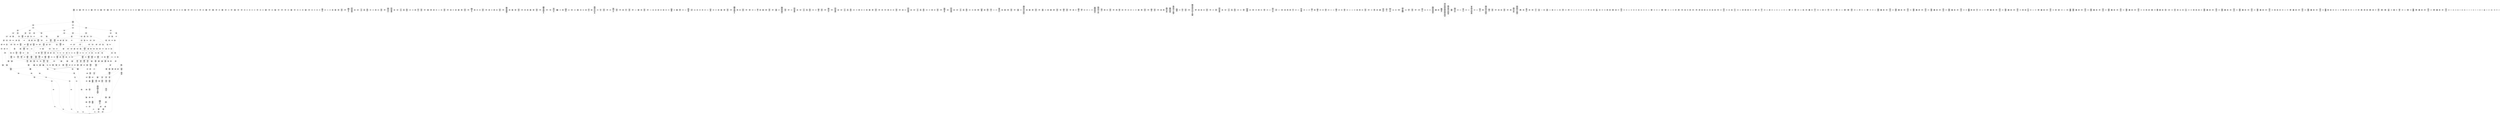 /* Generated by GvGen v.1.0 (https://www.github.com/stricaud/gvgen) */

digraph G {
compound=true;
   node1 [label="[anywhere]"];
   node2 [label="# 0x0
PUSHX Data
PUSHX Data
MSTORE
PUSHX LogicData
CALLDATASIZE
LT
PUSHX Data
JUMPI
"];
   node3 [label="# 0xd
PUSHX Data
CALLDATALOAD
PUSHX BitData
SHR
PUSHX LogicData
GT
PUSHX Data
JUMPI
"];
   node4 [label="# 0x1e
PUSHX LogicData
GT
PUSHX Data
JUMPI
"];
   node5 [label="# 0x29
PUSHX LogicData
GT
PUSHX Data
JUMPI
"];
   node6 [label="# 0x34
PUSHX LogicData
EQ
PUSHX Data
JUMPI
"];
   node7 [label="# 0x3f
PUSHX LogicData
EQ
PUSHX Data
JUMPI
"];
   node8 [label="# 0x4a
PUSHX LogicData
EQ
PUSHX Data
JUMPI
"];
   node9 [label="# 0x55
PUSHX LogicData
EQ
PUSHX Data
JUMPI
"];
   node10 [label="# 0x60
PUSHX LogicData
EQ
PUSHX Data
JUMPI
"];
   node11 [label="# 0x6b
PUSHX LogicData
EQ
PUSHX Data
JUMPI
"];
   node12 [label="# 0x76
PUSHX Data
JUMP
"];
   node13 [label="# 0x7a
JUMPDEST
PUSHX LogicData
EQ
PUSHX Data
JUMPI
"];
   node14 [label="# 0x86
PUSHX LogicData
EQ
PUSHX Data
JUMPI
"];
   node15 [label="# 0x91
PUSHX LogicData
EQ
PUSHX Data
JUMPI
"];
   node16 [label="# 0x9c
PUSHX LogicData
EQ
PUSHX Data
JUMPI
"];
   node17 [label="# 0xa7
PUSHX LogicData
EQ
PUSHX Data
JUMPI
"];
   node18 [label="# 0xb2
PUSHX Data
JUMP
"];
   node19 [label="# 0xb6
JUMPDEST
PUSHX LogicData
GT
PUSHX Data
JUMPI
"];
   node20 [label="# 0xc2
PUSHX LogicData
EQ
PUSHX Data
JUMPI
"];
   node21 [label="# 0xcd
PUSHX LogicData
EQ
PUSHX Data
JUMPI
"];
   node22 [label="# 0xd8
PUSHX LogicData
EQ
PUSHX Data
JUMPI
"];
   node23 [label="# 0xe3
PUSHX LogicData
EQ
PUSHX Data
JUMPI
"];
   node24 [label="# 0xee
PUSHX LogicData
EQ
PUSHX Data
JUMPI
"];
   node25 [label="# 0xf9
PUSHX LogicData
EQ
PUSHX Data
JUMPI
"];
   node26 [label="# 0x104
PUSHX Data
JUMP
"];
   node27 [label="# 0x108
JUMPDEST
PUSHX LogicData
EQ
PUSHX Data
JUMPI
"];
   node28 [label="# 0x114
PUSHX LogicData
EQ
PUSHX Data
JUMPI
"];
   node29 [label="# 0x11f
PUSHX LogicData
EQ
PUSHX Data
JUMPI
"];
   node30 [label="# 0x12a
PUSHX LogicData
EQ
PUSHX Data
JUMPI
"];
   node31 [label="# 0x135
PUSHX LogicData
EQ
PUSHX Data
JUMPI
"];
   node32 [label="# 0x140
PUSHX Data
JUMP
"];
   node33 [label="# 0x144
JUMPDEST
PUSHX LogicData
GT
PUSHX Data
JUMPI
"];
   node34 [label="# 0x150
PUSHX LogicData
GT
PUSHX Data
JUMPI
"];
   node35 [label="# 0x15b
PUSHX LogicData
EQ
PUSHX Data
JUMPI
"];
   node36 [label="# 0x166
PUSHX LogicData
EQ
PUSHX Data
JUMPI
"];
   node37 [label="# 0x171
PUSHX LogicData
EQ
PUSHX Data
JUMPI
"];
   node38 [label="# 0x17c
PUSHX LogicData
EQ
PUSHX Data
JUMPI
"];
   node39 [label="# 0x187
PUSHX LogicData
EQ
PUSHX Data
JUMPI
"];
   node40 [label="# 0x192
PUSHX LogicData
EQ
PUSHX Data
JUMPI
"];
   node41 [label="# 0x19d
PUSHX Data
JUMP
"];
   node42 [label="# 0x1a1
JUMPDEST
PUSHX LogicData
EQ
PUSHX Data
JUMPI
"];
   node43 [label="# 0x1ad
PUSHX LogicData
EQ
PUSHX Data
JUMPI
"];
   node44 [label="# 0x1b8
PUSHX LogicData
EQ
PUSHX Data
JUMPI
"];
   node45 [label="# 0x1c3
PUSHX LogicData
EQ
PUSHX Data
JUMPI
"];
   node46 [label="# 0x1ce
PUSHX LogicData
EQ
PUSHX Data
JUMPI
"];
   node47 [label="# 0x1d9
PUSHX Data
JUMP
"];
   node48 [label="# 0x1dd
JUMPDEST
PUSHX LogicData
GT
PUSHX Data
JUMPI
"];
   node49 [label="# 0x1e9
PUSHX LogicData
EQ
PUSHX Data
JUMPI
"];
   node50 [label="# 0x1f4
PUSHX LogicData
EQ
PUSHX Data
JUMPI
"];
   node51 [label="# 0x1ff
PUSHX LogicData
EQ
PUSHX Data
JUMPI
"];
   node52 [label="# 0x20a
PUSHX LogicData
EQ
PUSHX Data
JUMPI
"];
   node53 [label="# 0x215
PUSHX LogicData
EQ
PUSHX Data
JUMPI
"];
   node54 [label="# 0x220
PUSHX Data
JUMP
"];
   node55 [label="# 0x224
JUMPDEST
PUSHX LogicData
EQ
PUSHX Data
JUMPI
"];
   node56 [label="# 0x230
PUSHX LogicData
EQ
PUSHX Data
JUMPI
"];
   node57 [label="# 0x23b
PUSHX LogicData
EQ
PUSHX Data
JUMPI
"];
   node58 [label="# 0x246
PUSHX LogicData
EQ
PUSHX Data
JUMPI
"];
   node59 [label="# 0x251
PUSHX LogicData
EQ
PUSHX Data
JUMPI
"];
   node60 [label="# 0x25c
JUMPDEST
PUSHX Data
REVERT
"];
   node61 [label="# 0x261
JUMPDEST
CALLVALUE
ISZERO
PUSHX Data
JUMPI
"];
   node62 [label="# 0x269
PUSHX Data
REVERT
"];
   node63 [label="# 0x26d
JUMPDEST
PUSHX Data
PUSHX ArithData
CALLDATASIZE
SUB
ADD
PUSHX Data
PUSHX Data
JUMP
"];
   node64 [label="# 0x283
JUMPDEST
PUSHX Data
JUMP
"];
   node65 [label="# 0x288
JUMPDEST
PUSHX MemData
MLOAD
PUSHX Data
PUSHX Data
JUMP
"];
   node66 [label="# 0x295
JUMPDEST
PUSHX MemData
MLOAD
SUB
RETURN
"];
   node67 [label="# 0x29e
JUMPDEST
CALLVALUE
ISZERO
PUSHX Data
JUMPI
"];
   node68 [label="# 0x2a6
PUSHX Data
REVERT
"];
   node69 [label="# 0x2aa
JUMPDEST
PUSHX Data
PUSHX ArithData
CALLDATASIZE
SUB
ADD
PUSHX Data
PUSHX Data
JUMP
"];
   node70 [label="# 0x2c0
JUMPDEST
PUSHX Data
JUMP
"];
   node71 [label="# 0x2c5
JUMPDEST
STOP
"];
   node72 [label="# 0x2c7
JUMPDEST
CALLVALUE
ISZERO
PUSHX Data
JUMPI
"];
   node73 [label="# 0x2cf
PUSHX Data
REVERT
"];
   node74 [label="# 0x2d3
JUMPDEST
PUSHX Data
PUSHX Data
JUMP
"];
   node75 [label="# 0x2dc
JUMPDEST
PUSHX MemData
MLOAD
PUSHX Data
PUSHX Data
JUMP
"];
   node76 [label="# 0x2e9
JUMPDEST
PUSHX MemData
MLOAD
SUB
RETURN
"];
   node77 [label="# 0x2f2
JUMPDEST
CALLVALUE
ISZERO
PUSHX Data
JUMPI
"];
   node78 [label="# 0x2fa
PUSHX Data
REVERT
"];
   node79 [label="# 0x2fe
JUMPDEST
PUSHX Data
PUSHX ArithData
CALLDATASIZE
SUB
ADD
PUSHX Data
PUSHX Data
JUMP
"];
   node80 [label="# 0x314
JUMPDEST
PUSHX Data
JUMP
"];
   node81 [label="# 0x319
JUMPDEST
PUSHX MemData
MLOAD
PUSHX Data
PUSHX Data
JUMP
"];
   node82 [label="# 0x326
JUMPDEST
PUSHX MemData
MLOAD
SUB
RETURN
"];
   node83 [label="# 0x32f
JUMPDEST
CALLVALUE
ISZERO
PUSHX Data
JUMPI
"];
   node84 [label="# 0x337
PUSHX Data
REVERT
"];
   node85 [label="# 0x33b
JUMPDEST
PUSHX Data
PUSHX Data
JUMP
"];
   node86 [label="# 0x344
JUMPDEST
PUSHX MemData
MLOAD
PUSHX Data
PUSHX Data
JUMP
"];
   node87 [label="# 0x351
JUMPDEST
PUSHX MemData
MLOAD
SUB
RETURN
"];
   node88 [label="# 0x35a
JUMPDEST
CALLVALUE
ISZERO
PUSHX Data
JUMPI
"];
   node89 [label="# 0x362
PUSHX Data
REVERT
"];
   node90 [label="# 0x366
JUMPDEST
PUSHX Data
PUSHX ArithData
CALLDATASIZE
SUB
ADD
PUSHX Data
PUSHX Data
JUMP
"];
   node91 [label="# 0x37c
JUMPDEST
PUSHX Data
JUMP
"];
   node92 [label="# 0x381
JUMPDEST
STOP
"];
   node93 [label="# 0x383
JUMPDEST
CALLVALUE
ISZERO
PUSHX Data
JUMPI
"];
   node94 [label="# 0x38b
PUSHX Data
REVERT
"];
   node95 [label="# 0x38f
JUMPDEST
PUSHX Data
PUSHX Data
JUMP
"];
   node96 [label="# 0x398
JUMPDEST
PUSHX MemData
MLOAD
PUSHX Data
PUSHX Data
JUMP
"];
   node97 [label="# 0x3a5
JUMPDEST
PUSHX MemData
MLOAD
SUB
RETURN
"];
   node98 [label="# 0x3ae
JUMPDEST
CALLVALUE
ISZERO
PUSHX Data
JUMPI
"];
   node99 [label="# 0x3b6
PUSHX Data
REVERT
"];
   node100 [label="# 0x3ba
JUMPDEST
PUSHX Data
PUSHX Data
JUMP
"];
   node101 [label="# 0x3c3
JUMPDEST
PUSHX MemData
MLOAD
PUSHX Data
PUSHX Data
JUMP
"];
   node102 [label="# 0x3d0
JUMPDEST
PUSHX MemData
MLOAD
SUB
RETURN
"];
   node103 [label="# 0x3d9
JUMPDEST
CALLVALUE
ISZERO
PUSHX Data
JUMPI
"];
   node104 [label="# 0x3e1
PUSHX Data
REVERT
"];
   node105 [label="# 0x3e5
JUMPDEST
PUSHX Data
PUSHX ArithData
CALLDATASIZE
SUB
ADD
PUSHX Data
PUSHX Data
JUMP
"];
   node106 [label="# 0x3fb
JUMPDEST
PUSHX Data
JUMP
"];
   node107 [label="# 0x400
JUMPDEST
STOP
"];
   node108 [label="# 0x402
JUMPDEST
CALLVALUE
ISZERO
PUSHX Data
JUMPI
"];
   node109 [label="# 0x40a
PUSHX Data
REVERT
"];
   node110 [label="# 0x40e
JUMPDEST
PUSHX Data
PUSHX ArithData
CALLDATASIZE
SUB
ADD
PUSHX Data
PUSHX Data
JUMP
"];
   node111 [label="# 0x424
JUMPDEST
PUSHX Data
JUMP
"];
   node112 [label="# 0x429
JUMPDEST
STOP
"];
   node113 [label="# 0x42b
JUMPDEST
CALLVALUE
ISZERO
PUSHX Data
JUMPI
"];
   node114 [label="# 0x433
PUSHX Data
REVERT
"];
   node115 [label="# 0x437
JUMPDEST
PUSHX Data
PUSHX ArithData
CALLDATASIZE
SUB
ADD
PUSHX Data
PUSHX Data
JUMP
"];
   node116 [label="# 0x44d
JUMPDEST
PUSHX Data
JUMP
"];
   node117 [label="# 0x452
JUMPDEST
PUSHX MemData
MLOAD
PUSHX Data
PUSHX Data
JUMP
"];
   node118 [label="# 0x45f
JUMPDEST
PUSHX MemData
MLOAD
SUB
RETURN
"];
   node119 [label="# 0x468
JUMPDEST
CALLVALUE
ISZERO
PUSHX Data
JUMPI
"];
   node120 [label="# 0x470
PUSHX Data
REVERT
"];
   node121 [label="# 0x474
JUMPDEST
PUSHX Data
PUSHX ArithData
CALLDATASIZE
SUB
ADD
PUSHX Data
PUSHX Data
JUMP
"];
   node122 [label="# 0x48a
JUMPDEST
PUSHX Data
JUMP
"];
   node123 [label="# 0x48f
JUMPDEST
STOP
"];
   node124 [label="# 0x491
JUMPDEST
CALLVALUE
ISZERO
PUSHX Data
JUMPI
"];
   node125 [label="# 0x499
PUSHX Data
REVERT
"];
   node126 [label="# 0x49d
JUMPDEST
PUSHX Data
PUSHX ArithData
CALLDATASIZE
SUB
ADD
PUSHX Data
PUSHX Data
JUMP
"];
   node127 [label="# 0x4b3
JUMPDEST
PUSHX Data
JUMP
"];
   node128 [label="# 0x4b8
JUMPDEST
STOP
"];
   node129 [label="# 0x4ba
JUMPDEST
PUSHX Data
PUSHX Data
JUMP
"];
   node130 [label="# 0x4c2
JUMPDEST
STOP
"];
   node131 [label="# 0x4c4
JUMPDEST
PUSHX Data
PUSHX ArithData
CALLDATASIZE
SUB
ADD
PUSHX Data
PUSHX Data
JUMP
"];
   node132 [label="# 0x4d9
JUMPDEST
PUSHX Data
JUMP
"];
   node133 [label="# 0x4de
JUMPDEST
STOP
"];
   node134 [label="# 0x4e0
JUMPDEST
CALLVALUE
ISZERO
PUSHX Data
JUMPI
"];
   node135 [label="# 0x4e8
PUSHX Data
REVERT
"];
   node136 [label="# 0x4ec
JUMPDEST
PUSHX Data
PUSHX ArithData
CALLDATASIZE
SUB
ADD
PUSHX Data
PUSHX Data
JUMP
"];
   node137 [label="# 0x502
JUMPDEST
PUSHX Data
JUMP
"];
   node138 [label="# 0x507
JUMPDEST
STOP
"];
   node139 [label="# 0x509
JUMPDEST
CALLVALUE
ISZERO
PUSHX Data
JUMPI
"];
   node140 [label="# 0x511
PUSHX Data
REVERT
"];
   node141 [label="# 0x515
JUMPDEST
PUSHX Data
PUSHX ArithData
CALLDATASIZE
SUB
ADD
PUSHX Data
PUSHX Data
JUMP
"];
   node142 [label="# 0x52b
JUMPDEST
PUSHX Data
JUMP
"];
   node143 [label="# 0x530
JUMPDEST
PUSHX MemData
MLOAD
PUSHX Data
PUSHX Data
JUMP
"];
   node144 [label="# 0x53d
JUMPDEST
PUSHX MemData
MLOAD
SUB
RETURN
"];
   node145 [label="# 0x546
JUMPDEST
CALLVALUE
ISZERO
PUSHX Data
JUMPI
"];
   node146 [label="# 0x54e
PUSHX Data
REVERT
"];
   node147 [label="# 0x552
JUMPDEST
PUSHX Data
PUSHX ArithData
CALLDATASIZE
SUB
ADD
PUSHX Data
PUSHX Data
JUMP
"];
   node148 [label="# 0x568
JUMPDEST
PUSHX Data
JUMP
"];
   node149 [label="# 0x56d
JUMPDEST
STOP
"];
   node150 [label="# 0x56f
JUMPDEST
CALLVALUE
ISZERO
PUSHX Data
JUMPI
"];
   node151 [label="# 0x577
PUSHX Data
REVERT
"];
   node152 [label="# 0x57b
JUMPDEST
PUSHX Data
PUSHX ArithData
CALLDATASIZE
SUB
ADD
PUSHX Data
PUSHX Data
JUMP
"];
   node153 [label="# 0x591
JUMPDEST
PUSHX Data
JUMP
"];
   node154 [label="# 0x596
JUMPDEST
PUSHX MemData
MLOAD
PUSHX Data
PUSHX Data
JUMP
"];
   node155 [label="# 0x5a3
JUMPDEST
PUSHX MemData
MLOAD
SUB
RETURN
"];
   node156 [label="# 0x5ac
JUMPDEST
CALLVALUE
ISZERO
PUSHX Data
JUMPI
"];
   node157 [label="# 0x5b4
PUSHX Data
REVERT
"];
   node158 [label="# 0x5b8
JUMPDEST
PUSHX Data
PUSHX Data
JUMP
"];
   node159 [label="# 0x5c1
JUMPDEST
PUSHX MemData
MLOAD
PUSHX Data
PUSHX Data
JUMP
"];
   node160 [label="# 0x5ce
JUMPDEST
PUSHX MemData
MLOAD
SUB
RETURN
"];
   node161 [label="# 0x5d7
JUMPDEST
CALLVALUE
ISZERO
PUSHX Data
JUMPI
"];
   node162 [label="# 0x5df
PUSHX Data
REVERT
"];
   node163 [label="# 0x5e3
JUMPDEST
PUSHX Data
PUSHX ArithData
CALLDATASIZE
SUB
ADD
PUSHX Data
PUSHX Data
JUMP
"];
   node164 [label="# 0x5f9
JUMPDEST
PUSHX Data
JUMP
"];
   node165 [label="# 0x5fe
JUMPDEST
STOP
"];
   node166 [label="# 0x600
JUMPDEST
CALLVALUE
ISZERO
PUSHX Data
JUMPI
"];
   node167 [label="# 0x608
PUSHX Data
REVERT
"];
   node168 [label="# 0x60c
JUMPDEST
PUSHX Data
PUSHX Data
JUMP
"];
   node169 [label="# 0x615
JUMPDEST
PUSHX MemData
MLOAD
PUSHX Data
PUSHX Data
JUMP
"];
   node170 [label="# 0x622
JUMPDEST
PUSHX MemData
MLOAD
SUB
RETURN
"];
   node171 [label="# 0x62b
JUMPDEST
CALLVALUE
ISZERO
PUSHX Data
JUMPI
"];
   node172 [label="# 0x633
PUSHX Data
REVERT
"];
   node173 [label="# 0x637
JUMPDEST
PUSHX Data
PUSHX ArithData
CALLDATASIZE
SUB
ADD
PUSHX Data
PUSHX Data
JUMP
"];
   node174 [label="# 0x64d
JUMPDEST
PUSHX Data
JUMP
"];
   node175 [label="# 0x652
JUMPDEST
PUSHX MemData
MLOAD
PUSHX Data
PUSHX Data
JUMP
"];
   node176 [label="# 0x65f
JUMPDEST
PUSHX MemData
MLOAD
SUB
RETURN
"];
   node177 [label="# 0x668
JUMPDEST
CALLVALUE
ISZERO
PUSHX Data
JUMPI
"];
   node178 [label="# 0x670
PUSHX Data
REVERT
"];
   node179 [label="# 0x674
JUMPDEST
PUSHX Data
PUSHX Data
JUMP
"];
   node180 [label="# 0x67d
JUMPDEST
PUSHX MemData
MLOAD
PUSHX Data
PUSHX Data
JUMP
"];
   node181 [label="# 0x68a
JUMPDEST
PUSHX MemData
MLOAD
SUB
RETURN
"];
   node182 [label="# 0x693
JUMPDEST
CALLVALUE
ISZERO
PUSHX Data
JUMPI
"];
   node183 [label="# 0x69b
PUSHX Data
REVERT
"];
   node184 [label="# 0x69f
JUMPDEST
PUSHX Data
PUSHX ArithData
CALLDATASIZE
SUB
ADD
PUSHX Data
PUSHX Data
JUMP
"];
   node185 [label="# 0x6b5
JUMPDEST
PUSHX Data
JUMP
"];
   node186 [label="# 0x6ba
JUMPDEST
PUSHX MemData
MLOAD
PUSHX Data
PUSHX Data
JUMP
"];
   node187 [label="# 0x6c7
JUMPDEST
PUSHX MemData
MLOAD
SUB
RETURN
"];
   node188 [label="# 0x6d0
JUMPDEST
CALLVALUE
ISZERO
PUSHX Data
JUMPI
"];
   node189 [label="# 0x6d8
PUSHX Data
REVERT
"];
   node190 [label="# 0x6dc
JUMPDEST
PUSHX Data
PUSHX Data
JUMP
"];
   node191 [label="# 0x6e5
JUMPDEST
STOP
"];
   node192 [label="# 0x6e7
JUMPDEST
CALLVALUE
ISZERO
PUSHX Data
JUMPI
"];
   node193 [label="# 0x6ef
PUSHX Data
REVERT
"];
   node194 [label="# 0x6f3
JUMPDEST
PUSHX Data
PUSHX Data
JUMP
"];
   node195 [label="# 0x6fc
JUMPDEST
PUSHX MemData
MLOAD
PUSHX Data
PUSHX Data
JUMP
"];
   node196 [label="# 0x709
JUMPDEST
PUSHX MemData
MLOAD
SUB
RETURN
"];
   node197 [label="# 0x712
JUMPDEST
CALLVALUE
ISZERO
PUSHX Data
JUMPI
"];
   node198 [label="# 0x71a
PUSHX Data
REVERT
"];
   node199 [label="# 0x71e
JUMPDEST
PUSHX Data
PUSHX Data
JUMP
"];
   node200 [label="# 0x727
JUMPDEST
PUSHX MemData
MLOAD
PUSHX Data
PUSHX Data
JUMP
"];
   node201 [label="# 0x734
JUMPDEST
PUSHX MemData
MLOAD
SUB
RETURN
"];
   node202 [label="# 0x73d
JUMPDEST
CALLVALUE
ISZERO
PUSHX Data
JUMPI
"];
   node203 [label="# 0x745
PUSHX Data
REVERT
"];
   node204 [label="# 0x749
JUMPDEST
PUSHX Data
PUSHX Data
JUMP
"];
   node205 [label="# 0x752
JUMPDEST
PUSHX MemData
MLOAD
PUSHX Data
PUSHX Data
JUMP
"];
   node206 [label="# 0x75f
JUMPDEST
PUSHX MemData
MLOAD
SUB
RETURN
"];
   node207 [label="# 0x768
JUMPDEST
CALLVALUE
ISZERO
PUSHX Data
JUMPI
"];
   node208 [label="# 0x770
PUSHX Data
REVERT
"];
   node209 [label="# 0x774
JUMPDEST
PUSHX Data
PUSHX ArithData
CALLDATASIZE
SUB
ADD
PUSHX Data
PUSHX Data
JUMP
"];
   node210 [label="# 0x78a
JUMPDEST
PUSHX Data
JUMP
"];
   node211 [label="# 0x78f
JUMPDEST
STOP
"];
   node212 [label="# 0x791
JUMPDEST
CALLVALUE
ISZERO
PUSHX Data
JUMPI
"];
   node213 [label="# 0x799
PUSHX Data
REVERT
"];
   node214 [label="# 0x79d
JUMPDEST
PUSHX Data
PUSHX ArithData
CALLDATASIZE
SUB
ADD
PUSHX Data
PUSHX Data
JUMP
"];
   node215 [label="# 0x7b3
JUMPDEST
PUSHX Data
JUMP
"];
   node216 [label="# 0x7b8
JUMPDEST
STOP
"];
   node217 [label="# 0x7ba
JUMPDEST
CALLVALUE
ISZERO
PUSHX Data
JUMPI
"];
   node218 [label="# 0x7c2
PUSHX Data
REVERT
"];
   node219 [label="# 0x7c6
JUMPDEST
PUSHX Data
PUSHX Data
JUMP
"];
   node220 [label="# 0x7cf
JUMPDEST
STOP
"];
   node221 [label="# 0x7d1
JUMPDEST
CALLVALUE
ISZERO
PUSHX Data
JUMPI
"];
   node222 [label="# 0x7d9
PUSHX Data
REVERT
"];
   node223 [label="# 0x7dd
JUMPDEST
PUSHX Data
PUSHX Data
JUMP
"];
   node224 [label="# 0x7e6
JUMPDEST
PUSHX MemData
MLOAD
PUSHX Data
PUSHX Data
JUMP
"];
   node225 [label="# 0x7f3
JUMPDEST
PUSHX MemData
MLOAD
SUB
RETURN
"];
   node226 [label="# 0x7fc
JUMPDEST
CALLVALUE
ISZERO
PUSHX Data
JUMPI
"];
   node227 [label="# 0x804
PUSHX Data
REVERT
"];
   node228 [label="# 0x808
JUMPDEST
PUSHX Data
PUSHX ArithData
CALLDATASIZE
SUB
ADD
PUSHX Data
PUSHX Data
JUMP
"];
   node229 [label="# 0x81e
JUMPDEST
PUSHX Data
JUMP
"];
   node230 [label="# 0x823
JUMPDEST
STOP
"];
   node231 [label="# 0x825
JUMPDEST
CALLVALUE
ISZERO
PUSHX Data
JUMPI
"];
   node232 [label="# 0x82d
PUSHX Data
REVERT
"];
   node233 [label="# 0x831
JUMPDEST
PUSHX Data
PUSHX Data
JUMP
"];
   node234 [label="# 0x83a
JUMPDEST
PUSHX MemData
MLOAD
PUSHX Data
PUSHX Data
JUMP
"];
   node235 [label="# 0x847
JUMPDEST
PUSHX MemData
MLOAD
SUB
RETURN
"];
   node236 [label="# 0x850
JUMPDEST
CALLVALUE
ISZERO
PUSHX Data
JUMPI
"];
   node237 [label="# 0x858
PUSHX Data
REVERT
"];
   node238 [label="# 0x85c
JUMPDEST
PUSHX Data
PUSHX ArithData
CALLDATASIZE
SUB
ADD
PUSHX Data
PUSHX Data
JUMP
"];
   node239 [label="# 0x872
JUMPDEST
PUSHX Data
JUMP
"];
   node240 [label="# 0x877
JUMPDEST
PUSHX MemData
MLOAD
PUSHX Data
PUSHX Data
JUMP
"];
   node241 [label="# 0x884
JUMPDEST
PUSHX MemData
MLOAD
SUB
RETURN
"];
   node242 [label="# 0x88d
JUMPDEST
CALLVALUE
ISZERO
PUSHX Data
JUMPI
"];
   node243 [label="# 0x895
PUSHX Data
REVERT
"];
   node244 [label="# 0x899
JUMPDEST
PUSHX Data
PUSHX Data
JUMP
"];
   node245 [label="# 0x8a2
JUMPDEST
PUSHX MemData
MLOAD
PUSHX Data
PUSHX Data
JUMP
"];
   node246 [label="# 0x8af
JUMPDEST
PUSHX MemData
MLOAD
SUB
RETURN
"];
   node247 [label="# 0x8b8
JUMPDEST
CALLVALUE
ISZERO
PUSHX Data
JUMPI
"];
   node248 [label="# 0x8c0
PUSHX Data
REVERT
"];
   node249 [label="# 0x8c4
JUMPDEST
PUSHX Data
PUSHX Data
JUMP
"];
   node250 [label="# 0x8cd
JUMPDEST
PUSHX MemData
MLOAD
PUSHX Data
PUSHX Data
JUMP
"];
   node251 [label="# 0x8da
JUMPDEST
PUSHX MemData
MLOAD
SUB
RETURN
"];
   node252 [label="# 0x8e3
JUMPDEST
CALLVALUE
ISZERO
PUSHX Data
JUMPI
"];
   node253 [label="# 0x8eb
PUSHX Data
REVERT
"];
   node254 [label="# 0x8ef
JUMPDEST
PUSHX Data
PUSHX ArithData
CALLDATASIZE
SUB
ADD
PUSHX Data
PUSHX Data
JUMP
"];
   node255 [label="# 0x905
JUMPDEST
PUSHX Data
JUMP
"];
   node256 [label="# 0x90a
JUMPDEST
PUSHX MemData
MLOAD
PUSHX Data
PUSHX Data
JUMP
"];
   node257 [label="# 0x917
JUMPDEST
PUSHX MemData
MLOAD
SUB
RETURN
"];
   node258 [label="# 0x920
JUMPDEST
CALLVALUE
ISZERO
PUSHX Data
JUMPI
"];
   node259 [label="# 0x928
PUSHX Data
REVERT
"];
   node260 [label="# 0x92c
JUMPDEST
PUSHX Data
PUSHX ArithData
CALLDATASIZE
SUB
ADD
PUSHX Data
PUSHX Data
JUMP
"];
   node261 [label="# 0x942
JUMPDEST
PUSHX Data
JUMP
"];
   node262 [label="# 0x947
JUMPDEST
STOP
"];
   node263 [label="# 0x949
JUMPDEST
CALLVALUE
ISZERO
PUSHX Data
JUMPI
"];
   node264 [label="# 0x951
PUSHX Data
REVERT
"];
   node265 [label="# 0x955
JUMPDEST
PUSHX Data
PUSHX ArithData
CALLDATASIZE
SUB
ADD
PUSHX Data
PUSHX Data
JUMP
"];
   node266 [label="# 0x96b
JUMPDEST
PUSHX Data
JUMP
"];
   node267 [label="# 0x970
JUMPDEST
PUSHX MemData
MLOAD
PUSHX Data
PUSHX Data
JUMP
"];
   node268 [label="# 0x97d
JUMPDEST
PUSHX MemData
MLOAD
SUB
RETURN
"];
   node269 [label="# 0x986
JUMPDEST
CALLVALUE
ISZERO
PUSHX Data
JUMPI
"];
   node270 [label="# 0x98e
PUSHX Data
REVERT
"];
   node271 [label="# 0x992
JUMPDEST
PUSHX Data
PUSHX ArithData
CALLDATASIZE
SUB
ADD
PUSHX Data
PUSHX Data
JUMP
"];
   node272 [label="# 0x9a8
JUMPDEST
PUSHX Data
JUMP
"];
   node273 [label="# 0x9ad
JUMPDEST
STOP
"];
   node274 [label="# 0x9af
JUMPDEST
CALLVALUE
ISZERO
PUSHX Data
JUMPI
"];
   node275 [label="# 0x9b7
PUSHX Data
REVERT
"];
   node276 [label="# 0x9bb
JUMPDEST
PUSHX Data
PUSHX ArithData
CALLDATASIZE
SUB
ADD
PUSHX Data
PUSHX Data
JUMP
"];
   node277 [label="# 0x9d1
JUMPDEST
PUSHX Data
JUMP
"];
   node278 [label="# 0x9d6
JUMPDEST
STOP
"];
   node279 [label="# 0x9d8
JUMPDEST
PUSHX Data
PUSHX BitData
PUSHX BitData
NOT
AND
PUSHX BitData
NOT
AND
EQ
PUSHX Data
JUMPI
"];
   node280 [label="# 0xa41
PUSHX Data
PUSHX Data
JUMP
"];
   node281 [label="# 0xa4a
JUMPDEST
"];
   node282 [label="# 0xa4b
JUMPDEST
JUMP
"];
   node283 [label="# 0xa52
JUMPDEST
PUSHX Data
PUSHX Data
JUMP
"];
   node284 [label="# 0xa5a
JUMPDEST
PUSHX BitData
AND
PUSHX Data
PUSHX Data
JUMP
"];
   node285 [label="# 0xa78
JUMPDEST
PUSHX BitData
AND
EQ
PUSHX Data
JUMPI
"];
   node286 [label="# 0xa94
PUSHX MemData
MLOAD
PUSHX Data
MSTORE
PUSHX ArithData
ADD
PUSHX Data
PUSHX Data
JUMP
"];
   node287 [label="# 0xac5
JUMPDEST
PUSHX MemData
MLOAD
SUB
REVERT
"];
   node288 [label="# 0xace
JUMPDEST
PUSHX StorData
PUSHX ArithData
PUSHX ArithData
EXP
SLOAD
PUSHX ArithData
MUL
NOT
AND
ISZERO
ISZERO
MUL
OR
SSTORE
JUMP
"];
   node289 [label="# 0xaeb
JUMPDEST
PUSHX Data
PUSHX StorData
SLOAD
PUSHX Data
PUSHX Data
JUMP
"];
   node290 [label="# 0xafa
JUMPDEST
PUSHX ArithData
ADD
PUSHX ArithData
DIV
MUL
PUSHX ArithData
ADD
PUSHX MemData
MLOAD
ADD
PUSHX Data
MSTORE
MSTORE
PUSHX ArithData
ADD
SLOAD
PUSHX Data
PUSHX Data
JUMP
"];
   node291 [label="# 0xb26
JUMPDEST
ISZERO
PUSHX Data
JUMPI
"];
   node292 [label="# 0xb2d
PUSHX LogicData
LT
PUSHX Data
JUMPI
"];
   node293 [label="# 0xb35
PUSHX ArithData
SLOAD
DIV
MUL
MSTORE
PUSHX ArithData
ADD
PUSHX Data
JUMP
"];
   node294 [label="# 0xb48
JUMPDEST
ADD
PUSHX Data
MSTORE
PUSHX Data
PUSHX Data
SHA3
"];
   node295 [label="# 0xb56
JUMPDEST
SLOAD
MSTORE
PUSHX ArithData
ADD
PUSHX ArithData
ADD
GT
PUSHX Data
JUMPI
"];
   node296 [label="# 0xb6a
SUB
PUSHX BitData
AND
ADD
"];
   node297 [label="# 0xb73
JUMPDEST
JUMP
"];
   node298 [label="# 0xb7d
JUMPDEST
PUSHX Data
PUSHX Data
PUSHX Data
JUMP
"];
   node299 [label="# 0xb88
JUMPDEST
PUSHX Data
JUMPI
"];
   node300 [label="# 0xb8d
PUSHX MemData
MLOAD
PUSHX Data
MSTORE
PUSHX ArithData
ADD
PUSHX Data
PUSHX Data
JUMP
"];
   node301 [label="# 0xbbe
JUMPDEST
PUSHX MemData
MLOAD
SUB
REVERT
"];
   node302 [label="# 0xbc7
JUMPDEST
PUSHX Data
PUSHX ArithData
MSTORE
PUSHX ArithData
ADD
MSTORE
PUSHX ArithData
ADD
PUSHX Data
SHA3
PUSHX ArithData
SLOAD
PUSHX ArithData
EXP
DIV
PUSHX BitData
AND
JUMP
"];
   node303 [label="# 0xc02
JUMPDEST
PUSHX StorData
SLOAD
PUSHX Data
PUSHX Data
JUMP
"];
   node304 [label="# 0xc0f
JUMPDEST
PUSHX ArithData
ADD
PUSHX ArithData
DIV
MUL
PUSHX ArithData
ADD
PUSHX MemData
MLOAD
ADD
PUSHX Data
MSTORE
MSTORE
PUSHX ArithData
ADD
SLOAD
PUSHX Data
PUSHX Data
JUMP
"];
   node305 [label="# 0xc3b
JUMPDEST
ISZERO
PUSHX Data
JUMPI
"];
   node306 [label="# 0xc42
PUSHX LogicData
LT
PUSHX Data
JUMPI
"];
   node307 [label="# 0xc4a
PUSHX ArithData
SLOAD
DIV
MUL
MSTORE
PUSHX ArithData
ADD
PUSHX Data
JUMP
"];
   node308 [label="# 0xc5d
JUMPDEST
ADD
PUSHX Data
MSTORE
PUSHX Data
PUSHX Data
SHA3
"];
   node309 [label="# 0xc6b
JUMPDEST
SLOAD
MSTORE
PUSHX ArithData
ADD
PUSHX ArithData
ADD
GT
PUSHX Data
JUMPI
"];
   node310 [label="# 0xc7f
SUB
PUSHX BitData
AND
ADD
"];
   node311 [label="# 0xc88
JUMPDEST
JUMP
"];
   node312 [label="# 0xc90
JUMPDEST
PUSHX Data
PUSHX Data
PUSHX Data
JUMP
"];
   node313 [label="# 0xc9b
JUMPDEST
PUSHX BitData
AND
PUSHX BitData
AND
EQ
ISZERO
PUSHX Data
JUMPI
"];
   node314 [label="# 0xcd2
PUSHX MemData
MLOAD
PUSHX Data
MSTORE
PUSHX ArithData
ADD
PUSHX Data
PUSHX Data
JUMP
"];
   node315 [label="# 0xd03
JUMPDEST
PUSHX MemData
MLOAD
SUB
REVERT
"];
   node316 [label="# 0xd0c
JUMPDEST
PUSHX BitData
AND
PUSHX Data
PUSHX Data
JUMP
"];
   node317 [label="# 0xd2b
JUMPDEST
PUSHX BitData
AND
EQ
PUSHX Data
JUMPI
"];
   node318 [label="# 0xd48
PUSHX Data
PUSHX Data
PUSHX Data
JUMP
"];
   node319 [label="# 0xd54
JUMPDEST
PUSHX Data
JUMP
"];
   node320 [label="# 0xd59
JUMPDEST
"];
   node321 [label="# 0xd5a
JUMPDEST
PUSHX Data
JUMPI
"];
   node322 [label="# 0xd5f
PUSHX MemData
MLOAD
PUSHX Data
MSTORE
PUSHX ArithData
ADD
PUSHX Data
PUSHX Data
JUMP
"];
   node323 [label="# 0xd90
JUMPDEST
PUSHX MemData
MLOAD
SUB
REVERT
"];
   node324 [label="# 0xd99
JUMPDEST
PUSHX Data
PUSHX Data
JUMP
"];
   node325 [label="# 0xda3
JUMPDEST
JUMP
"];
   node326 [label="# 0xda8
JUMPDEST
PUSHX StorData
SLOAD
JUMP
"];
   node327 [label="# 0xdae
JUMPDEST
PUSHX Data
PUSHX StorData
SLOAD
JUMP
"];
   node328 [label="# 0xdbb
JUMPDEST
PUSHX Data
PUSHX Data
JUMP
"];
   node329 [label="# 0xdc3
JUMPDEST
PUSHX BitData
AND
PUSHX Data
PUSHX Data
JUMP
"];
   node330 [label="# 0xde1
JUMPDEST
PUSHX BitData
AND
EQ
PUSHX Data
JUMPI
"];
   node331 [label="# 0xdfd
PUSHX MemData
MLOAD
PUSHX Data
MSTORE
PUSHX ArithData
ADD
PUSHX Data
PUSHX Data
JUMP
"];
   node332 [label="# 0xe2e
JUMPDEST
PUSHX MemData
MLOAD
SUB
REVERT
"];
   node333 [label="# 0xe37
JUMPDEST
PUSHX StorData
PUSHX ArithData
PUSHX ArithData
EXP
SLOAD
PUSHX ArithData
MUL
NOT
AND
ISZERO
ISZERO
MUL
OR
SSTORE
JUMP
"];
   node334 [label="# 0xe54
JUMPDEST
PUSHX Data
PUSHX Data
PUSHX Data
JUMP
"];
   node335 [label="# 0xe5f
JUMPDEST
PUSHX Data
JUMP
"];
   node336 [label="# 0xe65
JUMPDEST
PUSHX Data
JUMPI
"];
   node337 [label="# 0xe6a
PUSHX MemData
MLOAD
PUSHX Data
MSTORE
PUSHX ArithData
ADD
PUSHX Data
PUSHX Data
JUMP
"];
   node338 [label="# 0xe9b
JUMPDEST
PUSHX MemData
MLOAD
SUB
REVERT
"];
   node339 [label="# 0xea4
JUMPDEST
PUSHX Data
PUSHX Data
JUMP
"];
   node340 [label="# 0xeaf
JUMPDEST
JUMP
"];
   node341 [label="# 0xeb4
JUMPDEST
PUSHX Data
PUSHX Data
PUSHX Data
JUMP
"];
   node342 [label="# 0xebf
JUMPDEST
LT
PUSHX Data
JUMPI
"];
   node343 [label="# 0xec6
PUSHX MemData
MLOAD
PUSHX Data
MSTORE
PUSHX ArithData
ADD
PUSHX Data
PUSHX Data
JUMP
"];
   node344 [label="# 0xef7
JUMPDEST
PUSHX MemData
MLOAD
SUB
REVERT
"];
   node345 [label="# 0xf00
JUMPDEST
PUSHX Data
PUSHX ArithData
PUSHX BitData
AND
PUSHX BitData
AND
MSTORE
PUSHX ArithData
ADD
MSTORE
PUSHX ArithData
ADD
PUSHX Data
SHA3
PUSHX ArithData
MSTORE
PUSHX ArithData
ADD
MSTORE
PUSHX ArithData
ADD
PUSHX Data
SHA3
SLOAD
JUMP
"];
   node346 [label="# 0xf59
JUMPDEST
PUSHX Data
PUSHX Data
JUMP
"];
   node347 [label="# 0xf61
JUMPDEST
PUSHX BitData
AND
PUSHX Data
PUSHX Data
JUMP
"];
   node348 [label="# 0xf7f
JUMPDEST
PUSHX BitData
AND
EQ
PUSHX Data
JUMPI
"];
   node349 [label="# 0xf9b
PUSHX MemData
MLOAD
PUSHX Data
MSTORE
PUSHX ArithData
ADD
PUSHX Data
PUSHX Data
JUMP
"];
   node350 [label="# 0xfcc
JUMPDEST
PUSHX MemData
MLOAD
SUB
REVERT
"];
   node351 [label="# 0xfd5
JUMPDEST
PUSHX Data
SSTORE
JUMP
"];
   node352 [label="# 0xfdf
JUMPDEST
PUSHX Data
PUSHX Data
JUMP
"];
   node353 [label="# 0xfe7
JUMPDEST
PUSHX BitData
AND
PUSHX Data
PUSHX Data
JUMP
"];
   node354 [label="# 0x1005
JUMPDEST
PUSHX BitData
AND
EQ
PUSHX Data
JUMPI
"];
   node355 [label="# 0x1021
PUSHX MemData
MLOAD
PUSHX Data
MSTORE
PUSHX ArithData
ADD
PUSHX Data
PUSHX Data
JUMP
"];
   node356 [label="# 0x1052
JUMPDEST
PUSHX MemData
MLOAD
SUB
REVERT
"];
   node357 [label="# 0x105b
JUMPDEST
PUSHX LogicData
PUSHX Data
PUSHX ArithData
PUSHX BitData
AND
PUSHX BitData
AND
MSTORE
PUSHX ArithData
ADD
MSTORE
PUSHX ArithData
ADD
PUSHX Data
SHA3
PUSHX ArithData
PUSHX ArithData
EXP
SLOAD
PUSHX ArithData
MUL
NOT
AND
ISZERO
ISZERO
MUL
OR
SSTORE
JUMP
"];
   node358 [label="# 0x10b6
JUMPDEST
PUSHX Data
PUSHX Data
JUMP
"];
   node359 [label="# 0x10be
JUMPDEST
PUSHX BitData
AND
PUSHX Data
PUSHX Data
JUMP
"];
   node360 [label="# 0x10dc
JUMPDEST
PUSHX BitData
AND
EQ
PUSHX Data
JUMPI
"];
   node361 [label="# 0x10f8
PUSHX MemData
MLOAD
PUSHX Data
MSTORE
PUSHX ArithData
ADD
PUSHX Data
PUSHX Data
JUMP
"];
   node362 [label="# 0x1129
JUMPDEST
PUSHX MemData
MLOAD
SUB
REVERT
"];
   node363 [label="# 0x1132
JUMPDEST
PUSHX Data
SELFBALANCE
PUSHX LogicData
GT
PUSHX Data
JUMPI
"];
   node364 [label="# 0x1140
PUSHX MemData
MLOAD
PUSHX Data
MSTORE
PUSHX ArithData
ADD
PUSHX Data
PUSHX Data
JUMP
"];
   node365 [label="# 0x1171
JUMPDEST
PUSHX MemData
MLOAD
SUB
REVERT
"];
   node366 [label="# 0x117a
JUMPDEST
PUSHX Data
PUSHX Data
JUMP
"];
   node367 [label="# 0x1182
JUMPDEST
PUSHX BitData
AND
PUSHX ArithData
ISZERO
MUL
PUSHX MemData
MLOAD
PUSHX Data
PUSHX MemData
MLOAD
SUB
CALL
ISZERO
ISZERO
PUSHX Data
JUMPI
"];
   node368 [label="# 0x11be
RETURNDATASIZE
PUSHX Data
RETURNDATACOPY
RETURNDATASIZE
PUSHX Data
REVERT
"];
   node369 [label="# 0x11c7
JUMPDEST
JUMP
"];
   node370 [label="# 0x11cb
JUMPDEST
PUSHX Data
PUSHX Data
PUSHX Data
JUMP
"];
   node371 [label="# 0x11d5
JUMPDEST
PUSHX StorData
PUSHX ArithData
SLOAD
PUSHX ArithData
EXP
DIV
PUSHX BitData
AND
ISZERO
PUSHX Data
JUMPI
"];
   node372 [label="# 0x11ed
PUSHX Data
REVERT
"];
   node373 [label="# 0x11f1
JUMPDEST
PUSHX LogicData
GT
PUSHX Data
JUMPI
"];
   node374 [label="# 0x11fa
PUSHX Data
REVERT
"];
   node375 [label="# 0x11fe
JUMPDEST
PUSHX StorData
SLOAD
PUSHX Data
PUSHX Data
JUMP
"];
   node376 [label="# 0x120d
JUMPDEST
GT
ISZERO
PUSHX Data
JUMPI
"];
   node377 [label="# 0x1214
PUSHX Data
REVERT
"];
   node378 [label="# 0x1218
JUMPDEST
PUSHX Data
PUSHX Data
JUMP
"];
   node379 [label="# 0x1220
JUMPDEST
PUSHX BitData
AND
CALLER
PUSHX BitData
AND
EQ
PUSHX Data
JUMPI
"];
   node380 [label="# 0x1253
PUSHX Data
PUSHX Data
PUSHX Data
JUMP
"];
   node381 [label="# 0x125d
JUMPDEST
PUSHX LogicData
ISZERO
ISZERO
PUSHX Data
PUSHX ArithData
PUSHX BitData
AND
PUSHX BitData
AND
MSTORE
PUSHX ArithData
ADD
MSTORE
PUSHX ArithData
ADD
PUSHX Data
SHA3
PUSHX ArithData
SLOAD
PUSHX ArithData
EXP
DIV
PUSHX BitData
AND
ISZERO
ISZERO
EQ
ISZERO
PUSHX Data
JUMPI
"];
   node382 [label="# 0x12b9
PUSHX Data
PUSHX Data
JUMP
"];
   node383 [label="# 0x12c4
JUMPDEST
PUSHX StorData
SLOAD
LT
ISZERO
PUSHX Data
JUMPI
"];
   node384 [label="# 0x12ce
PUSHX MemData
MLOAD
PUSHX Data
MSTORE
PUSHX ArithData
ADD
PUSHX Data
PUSHX Data
JUMP
"];
   node385 [label="# 0x12ff
JUMPDEST
PUSHX MemData
MLOAD
SUB
REVERT
"];
   node386 [label="# 0x1308
JUMPDEST
PUSHX Data
JUMP
"];
   node387 [label="# 0x130d
JUMPDEST
PUSHX LogicData
ISZERO
ISZERO
PUSHX StorData
PUSHX ArithData
SLOAD
PUSHX ArithData
EXP
DIV
PUSHX BitData
AND
ISZERO
ISZERO
EQ
PUSHX Data
JUMPI
"];
   node388 [label="# 0x1329
PUSHX MemData
MLOAD
PUSHX Data
MSTORE
PUSHX ArithData
ADD
PUSHX Data
PUSHX Data
JUMP
"];
   node389 [label="# 0x135a
JUMPDEST
PUSHX MemData
MLOAD
SUB
REVERT
"];
   node390 [label="# 0x1363
JUMPDEST
PUSHX Data
PUSHX Data
JUMP
"];
   node391 [label="# 0x136f
JUMPDEST
PUSHX StorData
SLOAD
LT
ISZERO
PUSHX Data
JUMPI
"];
   node392 [label="# 0x1379
PUSHX MemData
MLOAD
PUSHX Data
MSTORE
PUSHX ArithData
ADD
PUSHX Data
PUSHX Data
JUMP
"];
   node393 [label="# 0x13aa
JUMPDEST
PUSHX MemData
MLOAD
SUB
REVERT
"];
   node394 [label="# 0x13b3
JUMPDEST
"];
   node395 [label="# 0x13b4
JUMPDEST
PUSHX StorData
SLOAD
PUSHX Data
PUSHX Data
JUMP
"];
   node396 [label="# 0x13c2
JUMPDEST
CALLVALUE
EQ
PUSHX Data
JUMPI
"];
   node397 [label="# 0x13c9
PUSHX MemData
MLOAD
PUSHX Data
MSTORE
PUSHX ArithData
ADD
PUSHX Data
PUSHX Data
JUMP
"];
   node398 [label="# 0x13fa
JUMPDEST
PUSHX MemData
MLOAD
SUB
REVERT
"];
   node399 [label="# 0x1403
JUMPDEST
"];
   node400 [label="# 0x1405
JUMPDEST
PUSHX Data
PUSHX Data
"];
   node401 [label="# 0x140c
JUMPDEST
GT
PUSHX Data
JUMPI
"];
   node402 [label="# 0x1414
PUSHX Data
PUSHX Data
PUSHX Data
JUMP
"];
   node403 [label="# 0x1423
JUMPDEST
PUSHX Data
JUMP
"];
   node404 [label="# 0x1428
JUMPDEST
PUSHX Data
PUSHX Data
JUMP
"];
   node405 [label="# 0x1433
JUMPDEST
PUSHX Data
JUMP
"];
   node406 [label="# 0x143b
JUMPDEST
JUMP
"];
   node407 [label="# 0x1441
JUMPDEST
PUSHX Data
PUSHX MemData
MLOAD
PUSHX ArithData
ADD
PUSHX Data
MSTORE
PUSHX Data
MSTORE
PUSHX Data
JUMP
"];
   node408 [label="# 0x145c
JUMPDEST
JUMP
"];
   node409 [label="# 0x1461
JUMPDEST
PUSHX Data
PUSHX Data
PUSHX Data
PUSHX Data
JUMP
"];
   node410 [label="# 0x146e
JUMPDEST
PUSHX Data
PUSHX LogicData
GT
ISZERO
PUSHX Data
JUMPI
"];
   node411 [label="# 0x1484
PUSHX Data
PUSHX Data
JUMP
"];
   node412 [label="# 0x148b
JUMPDEST
"];
   node413 [label="# 0x148c
JUMPDEST
PUSHX MemData
MLOAD
MSTORE
PUSHX ArithData
MUL
PUSHX ArithData
ADD
ADD
PUSHX Data
MSTORE
ISZERO
PUSHX Data
JUMPI
"];
   node414 [label="# 0x14a6
PUSHX ArithData
ADD
PUSHX ArithData
MUL
CALLDATASIZE
CALLDATACOPY
ADD
"];
   node415 [label="# 0x14ba
JUMPDEST
PUSHX Data
"];
   node416 [label="# 0x14c0
JUMPDEST
LT
ISZERO
PUSHX Data
JUMPI
"];
   node417 [label="# 0x14c9
PUSHX Data
PUSHX Data
JUMP
"];
   node418 [label="# 0x14d2
JUMPDEST
MLOAD
LT
PUSHX Data
JUMPI
"];
   node419 [label="# 0x14dd
PUSHX Data
PUSHX Data
JUMP
"];
   node420 [label="# 0x14e4
JUMPDEST
"];
   node421 [label="# 0x14e5
JUMPDEST
PUSHX ArithData
MUL
PUSHX ArithData
ADD
ADD
MSTORE
PUSHX Data
PUSHX Data
JUMP
"];
   node422 [label="# 0x14fc
JUMPDEST
PUSHX Data
JUMP
"];
   node423 [label="# 0x1504
JUMPDEST
JUMP
"];
   node424 [label="# 0x150f
JUMPDEST
PUSHX Data
PUSHX Data
JUMP
"];
   node425 [label="# 0x1517
JUMPDEST
PUSHX BitData
AND
PUSHX Data
PUSHX Data
JUMP
"];
   node426 [label="# 0x1535
JUMPDEST
PUSHX BitData
AND
EQ
PUSHX Data
JUMPI
"];
   node427 [label="# 0x1551
PUSHX MemData
MLOAD
PUSHX Data
MSTORE
PUSHX ArithData
ADD
PUSHX Data
PUSHX Data
JUMP
"];
   node428 [label="# 0x1582
JUMPDEST
PUSHX MemData
MLOAD
SUB
REVERT
"];
   node429 [label="# 0x158b
JUMPDEST
PUSHX LogicData
PUSHX Data
PUSHX ArithData
PUSHX BitData
AND
PUSHX BitData
AND
MSTORE
PUSHX ArithData
ADD
MSTORE
PUSHX ArithData
ADD
PUSHX Data
SHA3
PUSHX ArithData
PUSHX ArithData
EXP
SLOAD
PUSHX ArithData
MUL
NOT
AND
ISZERO
ISZERO
MUL
OR
SSTORE
JUMP
"];
   node430 [label="# 0x15e6
JUMPDEST
PUSHX Data
PUSHX Data
PUSHX Data
JUMP
"];
   node431 [label="# 0x15f0
JUMPDEST
LT
PUSHX Data
JUMPI
"];
   node432 [label="# 0x15f7
PUSHX MemData
MLOAD
PUSHX Data
MSTORE
PUSHX ArithData
ADD
PUSHX Data
PUSHX Data
JUMP
"];
   node433 [label="# 0x1628
JUMPDEST
PUSHX MemData
MLOAD
SUB
REVERT
"];
   node434 [label="# 0x1631
JUMPDEST
PUSHX StorData
SLOAD
LT
PUSHX Data
JUMPI
"];
   node435 [label="# 0x163d
PUSHX Data
PUSHX Data
JUMP
"];
   node436 [label="# 0x1644
JUMPDEST
"];
   node437 [label="# 0x1645
JUMPDEST
PUSHX Data
MSTORE
PUSHX Data
PUSHX Data
SHA3
ADD
SLOAD
JUMP
"];
   node438 [label="# 0x1657
JUMPDEST
PUSHX StorData
PUSHX ArithData
SLOAD
PUSHX ArithData
EXP
DIV
PUSHX BitData
AND
JUMP
"];
   node439 [label="# 0x166a
JUMPDEST
PUSHX Data
PUSHX Data
JUMP
"];
   node440 [label="# 0x1672
JUMPDEST
PUSHX BitData
AND
PUSHX Data
PUSHX Data
JUMP
"];
   node441 [label="# 0x1690
JUMPDEST
PUSHX BitData
AND
EQ
PUSHX Data
JUMPI
"];
   node442 [label="# 0x16ac
PUSHX MemData
MLOAD
PUSHX Data
MSTORE
PUSHX ArithData
ADD
PUSHX Data
PUSHX Data
JUMP
"];
   node443 [label="# 0x16dd
JUMPDEST
PUSHX MemData
MLOAD
SUB
REVERT
"];
   node444 [label="# 0x16e6
JUMPDEST
PUSHX Data
MLOAD
PUSHX ArithData
ADD
PUSHX Data
PUSHX Data
JUMP
"];
   node445 [label="# 0x16fc
JUMPDEST
JUMP
"];
   node446 [label="# 0x1700
JUMPDEST
PUSHX StorData
PUSHX ArithData
SLOAD
PUSHX ArithData
EXP
DIV
PUSHX BitData
AND
JUMP
"];
   node447 [label="# 0x1713
JUMPDEST
PUSHX Data
PUSHX Data
PUSHX ArithData
MSTORE
PUSHX ArithData
ADD
MSTORE
PUSHX ArithData
ADD
PUSHX Data
SHA3
PUSHX ArithData
SLOAD
PUSHX ArithData
EXP
DIV
PUSHX BitData
AND
PUSHX BitData
PUSHX BitData
AND
PUSHX BitData
AND
EQ
ISZERO
PUSHX Data
JUMPI
"];
   node448 [label="# 0x1782
PUSHX MemData
MLOAD
PUSHX Data
MSTORE
PUSHX ArithData
ADD
PUSHX Data
PUSHX Data
JUMP
"];
   node449 [label="# 0x17b3
JUMPDEST
PUSHX MemData
MLOAD
SUB
REVERT
"];
   node450 [label="# 0x17bc
JUMPDEST
JUMP
"];
   node451 [label="# 0x17c5
JUMPDEST
PUSHX StorData
SLOAD
PUSHX Data
PUSHX Data
JUMP
"];
   node452 [label="# 0x17d2
JUMPDEST
PUSHX ArithData
ADD
PUSHX ArithData
DIV
MUL
PUSHX ArithData
ADD
PUSHX MemData
MLOAD
ADD
PUSHX Data
MSTORE
MSTORE
PUSHX ArithData
ADD
SLOAD
PUSHX Data
PUSHX Data
JUMP
"];
   node453 [label="# 0x17fe
JUMPDEST
ISZERO
PUSHX Data
JUMPI
"];
   node454 [label="# 0x1805
PUSHX LogicData
LT
PUSHX Data
JUMPI
"];
   node455 [label="# 0x180d
PUSHX ArithData
SLOAD
DIV
MUL
MSTORE
PUSHX ArithData
ADD
PUSHX Data
JUMP
"];
   node456 [label="# 0x1820
JUMPDEST
ADD
PUSHX Data
MSTORE
PUSHX Data
PUSHX Data
SHA3
"];
   node457 [label="# 0x182e
JUMPDEST
SLOAD
MSTORE
PUSHX ArithData
ADD
PUSHX ArithData
ADD
GT
PUSHX Data
JUMPI
"];
   node458 [label="# 0x1842
SUB
PUSHX BitData
AND
ADD
"];
   node459 [label="# 0x184b
JUMPDEST
JUMP
"];
   node460 [label="# 0x1853
JUMPDEST
PUSHX BitData
PUSHX BitData
AND
PUSHX BitData
AND
EQ
ISZERO
PUSHX Data
JUMPI
"];
   node461 [label="# 0x188a
PUSHX MemData
MLOAD
PUSHX Data
MSTORE
PUSHX ArithData
ADD
PUSHX Data
PUSHX Data
JUMP
"];
   node462 [label="# 0x18bb
JUMPDEST
PUSHX MemData
MLOAD
SUB
REVERT
"];
   node463 [label="# 0x18c4
JUMPDEST
PUSHX Data
PUSHX ArithData
PUSHX BitData
AND
PUSHX BitData
AND
MSTORE
PUSHX ArithData
ADD
MSTORE
PUSHX ArithData
ADD
PUSHX Data
SHA3
SLOAD
JUMP
"];
   node464 [label="# 0x190b
JUMPDEST
PUSHX Data
PUSHX Data
JUMP
"];
   node465 [label="# 0x1913
JUMPDEST
PUSHX BitData
AND
PUSHX Data
PUSHX Data
JUMP
"];
   node466 [label="# 0x1931
JUMPDEST
PUSHX BitData
AND
EQ
PUSHX Data
JUMPI
"];
   node467 [label="# 0x194d
PUSHX MemData
MLOAD
PUSHX Data
MSTORE
PUSHX ArithData
ADD
PUSHX Data
PUSHX Data
JUMP
"];
   node468 [label="# 0x197e
JUMPDEST
PUSHX MemData
MLOAD
SUB
REVERT
"];
   node469 [label="# 0x1987
JUMPDEST
PUSHX Data
PUSHX Data
PUSHX Data
JUMP
"];
   node470 [label="# 0x1991
JUMPDEST
JUMP
"];
   node471 [label="# 0x1993
JUMPDEST
PUSHX Data
PUSHX StorData
PUSHX ArithData
SLOAD
PUSHX ArithData
EXP
DIV
PUSHX BitData
AND
JUMP
"];
   node472 [label="# 0x19bd
JUMPDEST
PUSHX Data
PUSHX StorData
SLOAD
PUSHX Data
PUSHX Data
JUMP
"];
   node473 [label="# 0x19cc
JUMPDEST
PUSHX ArithData
ADD
PUSHX ArithData
DIV
MUL
PUSHX ArithData
ADD
PUSHX MemData
MLOAD
ADD
PUSHX Data
MSTORE
MSTORE
PUSHX ArithData
ADD
SLOAD
PUSHX Data
PUSHX Data
JUMP
"];
   node474 [label="# 0x19f8
JUMPDEST
ISZERO
PUSHX Data
JUMPI
"];
   node475 [label="# 0x19ff
PUSHX LogicData
LT
PUSHX Data
JUMPI
"];
   node476 [label="# 0x1a07
PUSHX ArithData
SLOAD
DIV
MUL
MSTORE
PUSHX ArithData
ADD
PUSHX Data
JUMP
"];
   node477 [label="# 0x1a1a
JUMPDEST
ADD
PUSHX Data
MSTORE
PUSHX Data
PUSHX Data
SHA3
"];
   node478 [label="# 0x1a28
JUMPDEST
SLOAD
MSTORE
PUSHX ArithData
ADD
PUSHX ArithData
ADD
GT
PUSHX Data
JUMPI
"];
   node479 [label="# 0x1a3c
SUB
PUSHX BitData
AND
ADD
"];
   node480 [label="# 0x1a45
JUMPDEST
JUMP
"];
   node481 [label="# 0x1a4f
JUMPDEST
PUSHX StorData
PUSHX ArithData
SLOAD
PUSHX ArithData
EXP
DIV
PUSHX BitData
AND
JUMP
"];
   node482 [label="# 0x1a62
JUMPDEST
PUSHX Data
PUSHX Data
PUSHX Data
JUMP
"];
   node483 [label="# 0x1a6d
JUMPDEST
PUSHX Data
JUMP
"];
   node484 [label="# 0x1a74
JUMPDEST
JUMP
"];
   node485 [label="# 0x1a78
JUMPDEST
PUSHX Data
PUSHX Data
JUMP
"];
   node486 [label="# 0x1a80
JUMPDEST
PUSHX BitData
AND
PUSHX Data
PUSHX Data
JUMP
"];
   node487 [label="# 0x1a9e
JUMPDEST
PUSHX BitData
AND
EQ
PUSHX Data
JUMPI
"];
   node488 [label="# 0x1aba
PUSHX MemData
MLOAD
PUSHX Data
MSTORE
PUSHX ArithData
ADD
PUSHX Data
PUSHX Data
JUMP
"];
   node489 [label="# 0x1aeb
JUMPDEST
PUSHX MemData
MLOAD
SUB
REVERT
"];
   node490 [label="# 0x1af4
JUMPDEST
PUSHX Data
SSTORE
JUMP
"];
   node491 [label="# 0x1afe
JUMPDEST
PUSHX Data
PUSHX Data
JUMP
"];
   node492 [label="# 0x1b06
JUMPDEST
PUSHX BitData
AND
PUSHX Data
PUSHX Data
JUMP
"];
   node493 [label="# 0x1b24
JUMPDEST
PUSHX BitData
AND
EQ
PUSHX Data
JUMPI
"];
   node494 [label="# 0x1b40
PUSHX MemData
MLOAD
PUSHX Data
MSTORE
PUSHX ArithData
ADD
PUSHX Data
PUSHX Data
JUMP
"];
   node495 [label="# 0x1b71
JUMPDEST
PUSHX MemData
MLOAD
SUB
REVERT
"];
   node496 [label="# 0x1b7a
JUMPDEST
PUSHX LogicData
PUSHX StorData
PUSHX ArithData
PUSHX ArithData
EXP
SLOAD
PUSHX ArithData
MUL
NOT
AND
ISZERO
ISZERO
MUL
OR
SSTORE
JUMP
"];
   node497 [label="# 0x1b97
JUMPDEST
PUSHX StorData
SLOAD
JUMP
"];
   node498 [label="# 0x1b9d
JUMPDEST
PUSHX Data
PUSHX Data
PUSHX Data
JUMP
"];
   node499 [label="# 0x1ba8
JUMPDEST
PUSHX Data
JUMP
"];
   node500 [label="# 0x1bae
JUMPDEST
PUSHX Data
JUMPI
"];
   node501 [label="# 0x1bb3
PUSHX MemData
MLOAD
PUSHX Data
MSTORE
PUSHX ArithData
ADD
PUSHX Data
PUSHX Data
JUMP
"];
   node502 [label="# 0x1be4
JUMPDEST
PUSHX MemData
MLOAD
SUB
REVERT
"];
   node503 [label="# 0x1bed
JUMPDEST
PUSHX Data
PUSHX Data
JUMP
"];
   node504 [label="# 0x1bf9
JUMPDEST
JUMP
"];
   node505 [label="# 0x1bff
JUMPDEST
PUSHX StorData
SLOAD
PUSHX Data
PUSHX Data
JUMP
"];
   node506 [label="# 0x1c0c
JUMPDEST
PUSHX ArithData
ADD
PUSHX ArithData
DIV
MUL
PUSHX ArithData
ADD
PUSHX MemData
MLOAD
ADD
PUSHX Data
MSTORE
MSTORE
PUSHX ArithData
ADD
SLOAD
PUSHX Data
PUSHX Data
JUMP
"];
   node507 [label="# 0x1c38
JUMPDEST
ISZERO
PUSHX Data
JUMPI
"];
   node508 [label="# 0x1c3f
PUSHX LogicData
LT
PUSHX Data
JUMPI
"];
   node509 [label="# 0x1c47
PUSHX ArithData
SLOAD
DIV
MUL
MSTORE
PUSHX ArithData
ADD
PUSHX Data
JUMP
"];
   node510 [label="# 0x1c5a
JUMPDEST
ADD
PUSHX Data
MSTORE
PUSHX Data
PUSHX Data
SHA3
"];
   node511 [label="# 0x1c68
JUMPDEST
SLOAD
MSTORE
PUSHX ArithData
ADD
PUSHX ArithData
ADD
GT
PUSHX Data
JUMPI
"];
   node512 [label="# 0x1c7c
SUB
PUSHX BitData
AND
ADD
"];
   node513 [label="# 0x1c85
JUMPDEST
JUMP
"];
   node514 [label="# 0x1c8d
JUMPDEST
PUSHX Data
PUSHX Data
PUSHX Data
JUMP
"];
   node515 [label="# 0x1c98
JUMPDEST
PUSHX Data
JUMPI
"];
   node516 [label="# 0x1c9d
PUSHX MemData
MLOAD
PUSHX Data
MSTORE
PUSHX ArithData
ADD
PUSHX Data
PUSHX Data
JUMP
"];
   node517 [label="# 0x1cce
JUMPDEST
PUSHX MemData
MLOAD
SUB
REVERT
"];
   node518 [label="# 0x1cd7
JUMPDEST
PUSHX LogicData
ISZERO
ISZERO
PUSHX StorData
PUSHX ArithData
SLOAD
PUSHX ArithData
EXP
DIV
PUSHX BitData
AND
ISZERO
ISZERO
EQ
ISZERO
PUSHX Data
JUMPI
"];
   node519 [label="# 0x1cf4
PUSHX StorData
SLOAD
PUSHX Data
PUSHX Data
JUMP
"];
   node520 [label="# 0x1d00
JUMPDEST
PUSHX ArithData
ADD
PUSHX ArithData
DIV
MUL
PUSHX ArithData
ADD
PUSHX MemData
MLOAD
ADD
PUSHX Data
MSTORE
MSTORE
PUSHX ArithData
ADD
SLOAD
PUSHX Data
PUSHX Data
JUMP
"];
   node521 [label="# 0x1d2c
JUMPDEST
ISZERO
PUSHX Data
JUMPI
"];
   node522 [label="# 0x1d33
PUSHX LogicData
LT
PUSHX Data
JUMPI
"];
   node523 [label="# 0x1d3b
PUSHX ArithData
SLOAD
DIV
MUL
MSTORE
PUSHX ArithData
ADD
PUSHX Data
JUMP
"];
   node524 [label="# 0x1d4e
JUMPDEST
ADD
PUSHX Data
MSTORE
PUSHX Data
PUSHX Data
SHA3
"];
   node525 [label="# 0x1d5c
JUMPDEST
SLOAD
MSTORE
PUSHX ArithData
ADD
PUSHX ArithData
ADD
GT
PUSHX Data
JUMPI
"];
   node526 [label="# 0x1d70
SUB
PUSHX BitData
AND
ADD
"];
   node527 [label="# 0x1d79
JUMPDEST
PUSHX Data
JUMP
"];
   node528 [label="# 0x1d85
JUMPDEST
PUSHX Data
PUSHX Data
PUSHX Data
JUMP
"];
   node529 [label="# 0x1d8f
JUMPDEST
PUSHX LogicData
MLOAD
GT
PUSHX Data
JUMPI
"];
   node530 [label="# 0x1d9b
PUSHX MemData
MLOAD
PUSHX ArithData
ADD
PUSHX Data
MSTORE
PUSHX Data
MSTORE
PUSHX Data
JUMP
"];
   node531 [label="# 0x1daf
JUMPDEST
PUSHX Data
PUSHX Data
JUMP
"];
   node532 [label="# 0x1db9
JUMPDEST
PUSHX Data
PUSHX MemData
MLOAD
PUSHX ArithData
ADD
PUSHX Data
PUSHX Data
JUMP
"];
   node533 [label="# 0x1dcd
JUMPDEST
PUSHX MemData
MLOAD
PUSHX ArithData
SUB
SUB
MSTORE
PUSHX Data
MSTORE
"];
   node534 [label="# 0x1ddd
JUMPDEST
"];
   node535 [label="# 0x1de1
JUMPDEST
JUMP
"];
   node536 [label="# 0x1de6
JUMPDEST
PUSHX StorData
SLOAD
JUMP
"];
   node537 [label="# 0x1dec
JUMPDEST
PUSHX StorData
SLOAD
JUMP
"];
   node538 [label="# 0x1df2
JUMPDEST
PUSHX Data
PUSHX Data
MSTORE
PUSHX Data
MSTORE
PUSHX Data
PUSHX Data
SHA3
PUSHX ArithData
SLOAD
PUSHX ArithData
EXP
DIV
PUSHX BitData
AND
JUMP
"];
   node539 [label="# 0x1e12
JUMPDEST
PUSHX Data
PUSHX Data
JUMP
"];
   node540 [label="# 0x1e1a
JUMPDEST
PUSHX BitData
AND
PUSHX Data
PUSHX Data
JUMP
"];
   node541 [label="# 0x1e38
JUMPDEST
PUSHX BitData
AND
EQ
PUSHX Data
JUMPI
"];
   node542 [label="# 0x1e54
PUSHX MemData
MLOAD
PUSHX Data
MSTORE
PUSHX ArithData
ADD
PUSHX Data
PUSHX Data
JUMP
"];
   node543 [label="# 0x1e85
JUMPDEST
PUSHX MemData
MLOAD
SUB
REVERT
"];
   node544 [label="# 0x1e8e
JUMPDEST
PUSHX Data
MLOAD
PUSHX ArithData
ADD
PUSHX Data
PUSHX Data
JUMP
"];
   node545 [label="# 0x1ea4
JUMPDEST
JUMP
"];
   node546 [label="# 0x1ea8
JUMPDEST
PUSHX Data
PUSHX Data
PUSHX ArithData
PUSHX BitData
AND
PUSHX BitData
AND
MSTORE
PUSHX ArithData
ADD
MSTORE
PUSHX ArithData
ADD
PUSHX Data
SHA3
PUSHX ArithData
PUSHX BitData
AND
PUSHX BitData
AND
MSTORE
PUSHX ArithData
ADD
MSTORE
PUSHX ArithData
ADD
PUSHX Data
SHA3
PUSHX ArithData
SLOAD
PUSHX ArithData
EXP
DIV
PUSHX BitData
AND
JUMP
"];
   node547 [label="# 0x1f3c
JUMPDEST
PUSHX Data
PUSHX Data
JUMP
"];
   node548 [label="# 0x1f44
JUMPDEST
PUSHX BitData
AND
PUSHX Data
PUSHX Data
JUMP
"];
   node549 [label="# 0x1f62
JUMPDEST
PUSHX BitData
AND
EQ
PUSHX Data
JUMPI
"];
   node550 [label="# 0x1f7e
PUSHX MemData
MLOAD
PUSHX Data
MSTORE
PUSHX ArithData
ADD
PUSHX Data
PUSHX Data
JUMP
"];
   node551 [label="# 0x1faf
JUMPDEST
PUSHX MemData
MLOAD
SUB
REVERT
"];
   node552 [label="# 0x1fb8
JUMPDEST
PUSHX Data
MLOAD
PUSHX ArithData
ADD
PUSHX Data
PUSHX Data
JUMP
"];
   node553 [label="# 0x1fce
JUMPDEST
JUMP
"];
   node554 [label="# 0x1fd2
JUMPDEST
PUSHX Data
PUSHX Data
JUMP
"];
   node555 [label="# 0x1fda
JUMPDEST
PUSHX BitData
AND
PUSHX Data
PUSHX Data
JUMP
"];
   node556 [label="# 0x1ff8
JUMPDEST
PUSHX BitData
AND
EQ
PUSHX Data
JUMPI
"];
   node557 [label="# 0x2014
PUSHX MemData
MLOAD
PUSHX Data
MSTORE
PUSHX ArithData
ADD
PUSHX Data
PUSHX Data
JUMP
"];
   node558 [label="# 0x2045
JUMPDEST
PUSHX MemData
MLOAD
SUB
REVERT
"];
   node559 [label="# 0x204e
JUMPDEST
PUSHX BitData
PUSHX BitData
AND
PUSHX BitData
AND
EQ
ISZERO
PUSHX Data
JUMPI
"];
   node560 [label="# 0x2084
PUSHX MemData
MLOAD
PUSHX Data
MSTORE
PUSHX ArithData
ADD
PUSHX Data
PUSHX Data
JUMP
"];
   node561 [label="# 0x20b5
JUMPDEST
PUSHX MemData
MLOAD
SUB
REVERT
"];
   node562 [label="# 0x20be
JUMPDEST
PUSHX Data
PUSHX Data
JUMP
"];
   node563 [label="# 0x20c7
JUMPDEST
JUMP
"];
   node564 [label="# 0x20ca
JUMPDEST
PUSHX Data
PUSHX BitData
PUSHX BitData
NOT
AND
PUSHX BitData
NOT
AND
EQ
PUSHX Data
JUMPI
"];
   node565 [label="# 0x2133
PUSHX BitData
PUSHX BitData
NOT
AND
PUSHX BitData
NOT
AND
EQ
"];
   node566 [label="# 0x2195
JUMPDEST
PUSHX Data
JUMPI
"];
   node567 [label="# 0x219b
PUSHX Data
PUSHX Data
JUMP
"];
   node568 [label="# 0x21a4
JUMPDEST
"];
   node569 [label="# 0x21a5
JUMPDEST
JUMP
"];
   node570 [label="# 0x21ac
JUMPDEST
PUSHX Data
CALLER
JUMP
"];
   node571 [label="# 0x21b4
JUMPDEST
PUSHX BitData
PUSHX BitData
AND
PUSHX Data
PUSHX ArithData
MSTORE
PUSHX ArithData
ADD
MSTORE
PUSHX ArithData
ADD
PUSHX Data
SHA3
PUSHX ArithData
SLOAD
PUSHX ArithData
EXP
DIV
PUSHX BitData
AND
PUSHX BitData
AND
EQ
ISZERO
JUMP
"];
   node572 [label="# 0x2220
JUMPDEST
PUSHX Data
PUSHX ArithData
MSTORE
PUSHX ArithData
ADD
MSTORE
PUSHX ArithData
ADD
PUSHX Data
SHA3
PUSHX ArithData
PUSHX ArithData
EXP
SLOAD
PUSHX ArithData
MUL
NOT
AND
PUSHX BitData
AND
MUL
OR
SSTORE
PUSHX BitData
AND
PUSHX Data
PUSHX Data
JUMP
"];
   node573 [label="# 0x2293
JUMPDEST
PUSHX BitData
AND
PUSHX Data
PUSHX MemData
MLOAD
PUSHX MemData
MLOAD
SUB
LOGX
JUMP
"];
   node574 [label="# 0x22d9
JUMPDEST
PUSHX Data
PUSHX Data
PUSHX Data
JUMP
"];
   node575 [label="# 0x22e4
JUMPDEST
PUSHX Data
JUMPI
"];
   node576 [label="# 0x22e9
PUSHX MemData
MLOAD
PUSHX Data
MSTORE
PUSHX ArithData
ADD
PUSHX Data
PUSHX Data
JUMP
"];
   node577 [label="# 0x231a
JUMPDEST
PUSHX MemData
MLOAD
SUB
REVERT
"];
   node578 [label="# 0x2323
JUMPDEST
PUSHX Data
PUSHX Data
PUSHX Data
JUMP
"];
   node579 [label="# 0x232e
JUMPDEST
PUSHX BitData
AND
PUSHX BitData
AND
EQ
PUSHX Data
JUMPI
"];
   node580 [label="# 0x2365
PUSHX BitData
AND
PUSHX Data
PUSHX Data
JUMP
"];
   node581 [label="# 0x2385
JUMPDEST
PUSHX BitData
AND
EQ
"];
   node582 [label="# 0x239d
JUMPDEST
PUSHX Data
JUMPI
"];
   node583 [label="# 0x23a3
PUSHX Data
PUSHX Data
JUMP
"];
   node584 [label="# 0x23ad
JUMPDEST
"];
   node585 [label="# 0x23ae
JUMPDEST
JUMP
"];
   node586 [label="# 0x23b7
JUMPDEST
PUSHX BitData
AND
PUSHX Data
PUSHX Data
JUMP
"];
   node587 [label="# 0x23d7
JUMPDEST
PUSHX BitData
AND
EQ
PUSHX Data
JUMPI
"];
   node588 [label="# 0x23f3
PUSHX MemData
MLOAD
PUSHX Data
MSTORE
PUSHX ArithData
ADD
PUSHX Data
PUSHX Data
JUMP
"];
   node589 [label="# 0x2424
JUMPDEST
PUSHX MemData
MLOAD
SUB
REVERT
"];
   node590 [label="# 0x242d
JUMPDEST
PUSHX BitData
PUSHX BitData
AND
PUSHX BitData
AND
EQ
ISZERO
PUSHX Data
JUMPI
"];
   node591 [label="# 0x2463
PUSHX MemData
MLOAD
PUSHX Data
MSTORE
PUSHX ArithData
ADD
PUSHX Data
PUSHX Data
JUMP
"];
   node592 [label="# 0x2494
JUMPDEST
PUSHX MemData
MLOAD
SUB
REVERT
"];
   node593 [label="# 0x249d
JUMPDEST
PUSHX Data
PUSHX Data
JUMP
"];
   node594 [label="# 0x24a8
JUMPDEST
PUSHX Data
PUSHX Data
PUSHX Data
JUMP
"];
   node595 [label="# 0x24b3
JUMPDEST
PUSHX Data
PUSHX Data
PUSHX ArithData
PUSHX BitData
AND
PUSHX BitData
AND
MSTORE
PUSHX ArithData
ADD
MSTORE
PUSHX ArithData
ADD
PUSHX Data
SHA3
PUSHX Data
SLOAD
PUSHX Data
PUSHX Data
JUMP
"];
   node596 [label="# 0x2503
JUMPDEST
SSTORE
PUSHX Data
PUSHX Data
PUSHX ArithData
PUSHX BitData
AND
PUSHX BitData
AND
MSTORE
PUSHX ArithData
ADD
MSTORE
PUSHX ArithData
ADD
PUSHX Data
SHA3
PUSHX Data
SLOAD
PUSHX Data
PUSHX Data
JUMP
"];
   node597 [label="# 0x255a
JUMPDEST
SSTORE
PUSHX Data
PUSHX ArithData
MSTORE
PUSHX ArithData
ADD
MSTORE
PUSHX ArithData
ADD
PUSHX Data
SHA3
PUSHX ArithData
PUSHX ArithData
EXP
SLOAD
PUSHX ArithData
MUL
NOT
AND
PUSHX BitData
AND
MUL
OR
SSTORE
PUSHX BitData
AND
PUSHX BitData
AND
PUSHX Data
PUSHX MemData
MLOAD
PUSHX MemData
MLOAD
SUB
LOGX
JUMP
"];
   node598 [label="# 0x2613
JUMPDEST
PUSHX Data
PUSHX MemData
MLOAD
PUSHX ArithData
ADD
PUSHX Data
MSTORE
PUSHX Data
MSTORE
PUSHX Data
JUMP
"];
   node599 [label="# 0x262d
JUMPDEST
JUMP
"];
   node600 [label="# 0x2631
JUMPDEST
PUSHX Data
PUSHX StorData
PUSHX ArithData
SLOAD
PUSHX ArithData
EXP
DIV
PUSHX BitData
AND
PUSHX StorData
PUSHX ArithData
PUSHX ArithData
EXP
SLOAD
PUSHX ArithData
MUL
NOT
AND
PUSHX BitData
AND
MUL
OR
SSTORE
PUSHX BitData
AND
PUSHX BitData
AND
PUSHX Data
PUSHX MemData
MLOAD
PUSHX MemData
MLOAD
SUB
LOGX
JUMP
"];
   node601 [label="# 0x26f7
JUMPDEST
PUSHX BitData
AND
PUSHX BitData
AND
EQ
ISZERO
PUSHX Data
JUMPI
"];
   node602 [label="# 0x272c
PUSHX MemData
MLOAD
PUSHX Data
MSTORE
PUSHX ArithData
ADD
PUSHX Data
PUSHX Data
JUMP
"];
   node603 [label="# 0x275d
JUMPDEST
PUSHX MemData
MLOAD
SUB
REVERT
"];
   node604 [label="# 0x2766
JUMPDEST
PUSHX Data
PUSHX ArithData
PUSHX BitData
AND
PUSHX BitData
AND
MSTORE
PUSHX ArithData
ADD
MSTORE
PUSHX ArithData
ADD
PUSHX Data
SHA3
PUSHX ArithData
PUSHX BitData
AND
PUSHX BitData
AND
MSTORE
PUSHX ArithData
ADD
MSTORE
PUSHX ArithData
ADD
PUSHX Data
SHA3
PUSHX ArithData
PUSHX ArithData
EXP
SLOAD
PUSHX ArithData
MUL
NOT
AND
ISZERO
ISZERO
MUL
OR
SSTORE
PUSHX BitData
AND
PUSHX BitData
AND
PUSHX Data
PUSHX MemData
MLOAD
PUSHX Data
PUSHX Data
JUMP
"];
   node605 [label="# 0x2857
JUMPDEST
PUSHX MemData
MLOAD
SUB
LOGX
JUMP
"];
   node606 [label="# 0x2864
JUMPDEST
PUSHX Data
PUSHX Data
JUMP
"];
   node607 [label="# 0x286f
JUMPDEST
PUSHX Data
PUSHX Data
JUMP
"];
   node608 [label="# 0x287b
JUMPDEST
PUSHX Data
JUMPI
"];
   node609 [label="# 0x2880
PUSHX MemData
MLOAD
PUSHX Data
MSTORE
PUSHX ArithData
ADD
PUSHX Data
PUSHX Data
JUMP
"];
   node610 [label="# 0x28b1
JUMPDEST
PUSHX MemData
MLOAD
SUB
REVERT
"];
   node611 [label="# 0x28ba
JUMPDEST
JUMP
"];
   node612 [label="# 0x28c0
JUMPDEST
PUSHX Data
PUSHX StorData
SLOAD
PUSHX Data
PUSHX Data
JUMP
"];
   node613 [label="# 0x28cf
JUMPDEST
PUSHX ArithData
ADD
PUSHX ArithData
DIV
MUL
PUSHX ArithData
ADD
PUSHX MemData
MLOAD
ADD
PUSHX Data
MSTORE
MSTORE
PUSHX ArithData
ADD
SLOAD
PUSHX Data
PUSHX Data
JUMP
"];
   node614 [label="# 0x28fb
JUMPDEST
ISZERO
PUSHX Data
JUMPI
"];
   node615 [label="# 0x2902
PUSHX LogicData
LT
PUSHX Data
JUMPI
"];
   node616 [label="# 0x290a
PUSHX ArithData
SLOAD
DIV
MUL
MSTORE
PUSHX ArithData
ADD
PUSHX Data
JUMP
"];
   node617 [label="# 0x291d
JUMPDEST
ADD
PUSHX Data
MSTORE
PUSHX Data
PUSHX Data
SHA3
"];
   node618 [label="# 0x292b
JUMPDEST
SLOAD
MSTORE
PUSHX ArithData
ADD
PUSHX ArithData
ADD
GT
PUSHX Data
JUMPI
"];
   node619 [label="# 0x293f
SUB
PUSHX BitData
AND
ADD
"];
   node620 [label="# 0x2948
JUMPDEST
JUMP
"];
   node621 [label="# 0x2952
JUMPDEST
PUSHX Data
PUSHX LogicData
EQ
ISZERO
PUSHX Data
JUMPI
"];
   node622 [label="# 0x295e
PUSHX MemData
MLOAD
PUSHX ArithData
ADD
PUSHX Data
MSTORE
PUSHX Data
MSTORE
PUSHX ArithData
ADD
PUSHX Data
MSTORE
PUSHX Data
JUMP
"];
   node623 [label="# 0x299a
JUMPDEST
PUSHX Data
PUSHX Data
"];
   node624 [label="# 0x29a2
JUMPDEST
PUSHX LogicData
EQ
PUSHX Data
JUMPI
"];
   node625 [label="# 0x29ab
PUSHX Data
PUSHX Data
JUMP
"];
   node626 [label="# 0x29b5
JUMPDEST
PUSHX Data
PUSHX Data
PUSHX Data
JUMP
"];
   node627 [label="# 0x29c5
JUMPDEST
PUSHX Data
JUMP
"];
   node628 [label="# 0x29cc
JUMPDEST
PUSHX Data
PUSHX LogicData
GT
ISZERO
PUSHX Data
JUMPI
"];
   node629 [label="# 0x29e0
PUSHX Data
PUSHX Data
JUMP
"];
   node630 [label="# 0x29e7
JUMPDEST
"];
   node631 [label="# 0x29e8
JUMPDEST
PUSHX MemData
MLOAD
MSTORE
PUSHX ArithData
ADD
PUSHX BitData
NOT
AND
PUSHX ArithData
ADD
ADD
PUSHX Data
MSTORE
ISZERO
PUSHX Data
JUMPI
"];
   node632 [label="# 0x2a06
PUSHX ArithData
ADD
PUSHX ArithData
MUL
CALLDATASIZE
CALLDATACOPY
ADD
"];
   node633 [label="# 0x2a1a
JUMPDEST
"];
   node634 [label="# 0x2a1e
JUMPDEST
PUSHX LogicData
EQ
PUSHX Data
JUMPI
"];
   node635 [label="# 0x2a27
PUSHX Data
PUSHX Data
PUSHX Data
JUMP
"];
   node636 [label="# 0x2a33
JUMPDEST
PUSHX Data
PUSHX Data
PUSHX Data
JUMP
"];
   node637 [label="# 0x2a42
JUMPDEST
PUSHX Data
PUSHX Data
PUSHX Data
JUMP
"];
   node638 [label="# 0x2a4e
JUMPDEST
PUSHX BitData
SHL
MLOAD
LT
PUSHX Data
JUMPI
"];
   node639 [label="# 0x2a5c
PUSHX Data
PUSHX Data
JUMP
"];
   node640 [label="# 0x2a63
JUMPDEST
"];
   node641 [label="# 0x2a64
JUMPDEST
PUSHX ArithData
ADD
ADD
PUSHX BitData
NOT
AND
PUSHX BitData
BYTE
MSTORE8
PUSHX Data
PUSHX Data
PUSHX Data
JUMP
"];
   node642 [label="# 0x2aa0
JUMPDEST
PUSHX Data
JUMP
"];
   node643 [label="# 0x2aa7
JUMPDEST
"];
   node644 [label="# 0x2aae
JUMPDEST
JUMP
"];
   node645 [label="# 0x2ab3
JUMPDEST
PUSHX Data
PUSHX BitData
PUSHX BitData
NOT
AND
PUSHX BitData
NOT
AND
EQ
JUMP
"];
   node646 [label="# 0x2b1d
JUMPDEST
PUSHX Data
PUSHX Data
JUMP
"];
   node647 [label="# 0x2b28
JUMPDEST
PUSHX BitData
PUSHX BitData
AND
PUSHX BitData
AND
EQ
ISZERO
PUSHX Data
JUMPI
"];
   node648 [label="# 0x2b5e
PUSHX Data
PUSHX Data
JUMP
"];
   node649 [label="# 0x2b66
JUMPDEST
PUSHX Data
JUMP
"];
   node650 [label="# 0x2b6b
JUMPDEST
PUSHX BitData
AND
PUSHX BitData
AND
EQ
PUSHX Data
JUMPI
"];
   node651 [label="# 0x2b9f
PUSHX Data
PUSHX Data
JUMP
"];
   node652 [label="# 0x2ba8
JUMPDEST
"];
   node653 [label="# 0x2ba9
JUMPDEST
"];
   node654 [label="# 0x2baa
JUMPDEST
PUSHX BitData
PUSHX BitData
AND
PUSHX BitData
AND
EQ
ISZERO
PUSHX Data
JUMPI
"];
   node655 [label="# 0x2be0
PUSHX Data
PUSHX Data
JUMP
"];
   node656 [label="# 0x2be8
JUMPDEST
PUSHX Data
JUMP
"];
   node657 [label="# 0x2bed
JUMPDEST
PUSHX BitData
AND
PUSHX BitData
AND
EQ
PUSHX Data
JUMPI
"];
   node658 [label="# 0x2c21
PUSHX Data
PUSHX Data
JUMP
"];
   node659 [label="# 0x2c2a
JUMPDEST
"];
   node660 [label="# 0x2c2b
JUMPDEST
"];
   node661 [label="# 0x2c2c
JUMPDEST
JUMP
"];
   node662 [label="# 0x2c31
JUMPDEST
PUSHX Data
PUSHX Data
JUMP
"];
   node663 [label="# 0x2c3b
JUMPDEST
PUSHX Data
PUSHX Data
PUSHX Data
JUMP
"];
   node664 [label="# 0x2c48
JUMPDEST
PUSHX Data
JUMPI
"];
   node665 [label="# 0x2c4d
PUSHX MemData
MLOAD
PUSHX Data
MSTORE
PUSHX ArithData
ADD
PUSHX Data
PUSHX Data
JUMP
"];
   node666 [label="# 0x2c7e
JUMPDEST
PUSHX MemData
MLOAD
SUB
REVERT
"];
   node667 [label="# 0x2c87
JUMPDEST
JUMP
"];
   node668 [label="# 0x2c8c
JUMPDEST
PUSHX Data
PUSHX Data
PUSHX BitData
AND
PUSHX Data
JUMP
"];
   node669 [label="# 0x2cad
JUMPDEST
ISZERO
PUSHX Data
JUMPI
"];
   node670 [label="# 0x2cb3
PUSHX BitData
AND
PUSHX Data
PUSHX Data
PUSHX Data
JUMP
"];
   node671 [label="# 0x2cd6
JUMPDEST
PUSHX MemData
MLOAD
PUSHX BitData
AND
PUSHX BitData
SHL
MSTORE
PUSHX ArithData
ADD
PUSHX Data
PUSHX Data
JUMP
"];
   node672 [label="# 0x2cf8
JUMPDEST
PUSHX Data
PUSHX MemData
MLOAD
SUB
PUSHX Data
GAS
CALL
ISZERO
PUSHX Data
JUMPI
"];
   node673 [label="# 0x2d11
PUSHX MemData
MLOAD
RETURNDATASIZE
PUSHX BitData
NOT
PUSHX ArithData
ADD
AND
ADD
PUSHX Data
MSTORE
ADD
PUSHX Data
PUSHX Data
JUMP
"];
   node674 [label="# 0x2d31
JUMPDEST
PUSHX Data
"];
   node675 [label="# 0x2d34
JUMPDEST
PUSHX Data
JUMPI
"];
   node676 [label="# 0x2d39
RETURNDATASIZE
PUSHX LogicData
EQ
PUSHX Data
JUMPI
"];
   node677 [label="# 0x2d43
PUSHX MemData
MLOAD
PUSHX BitData
NOT
PUSHX ArithData
RETURNDATASIZE
ADD
AND
ADD
PUSHX Data
MSTORE
RETURNDATASIZE
MSTORE
RETURNDATASIZE
PUSHX Data
PUSHX ArithData
ADD
RETURNDATACOPY
PUSHX Data
JUMP
"];
   node678 [label="# 0x2d64
JUMPDEST
PUSHX Data
"];
   node679 [label="# 0x2d69
JUMPDEST
PUSHX LogicData
MLOAD
EQ
ISZERO
PUSHX Data
JUMPI
"];
   node680 [label="# 0x2d75
PUSHX MemData
MLOAD
PUSHX Data
MSTORE
PUSHX ArithData
ADD
PUSHX Data
PUSHX Data
JUMP
"];
   node681 [label="# 0x2da6
JUMPDEST
PUSHX MemData
MLOAD
SUB
REVERT
"];
   node682 [label="# 0x2daf
JUMPDEST
MLOAD
PUSHX ArithData
ADD
REVERT
"];
   node683 [label="# 0x2db7
JUMPDEST
PUSHX BitData
PUSHX BitData
SHL
PUSHX BitData
NOT
AND
PUSHX BitData
NOT
AND
EQ
PUSHX Data
JUMP
"];
   node684 [label="# 0x2e07
JUMPDEST
PUSHX Data
"];
   node685 [label="# 0x2e0c
JUMPDEST
JUMP
"];
   node686 [label="# 0x2e14
JUMPDEST
JUMP
"];
   node687 [label="# 0x2e19
JUMPDEST
PUSHX StorData
SLOAD
PUSHX Data
PUSHX ArithData
MSTORE
PUSHX ArithData
ADD
MSTORE
PUSHX ArithData
ADD
PUSHX Data
SHA3
SSTORE
PUSHX StorData
PUSHX ArithData
SLOAD
ADD
SSTORE
PUSHX ArithData
SUB
PUSHX Data
MSTORE
PUSHX Data
PUSHX Data
SHA3
ADD
PUSHX Data
SSTORE
JUMP
"];
   node688 [label="# 0x2e62
JUMPDEST
PUSHX Data
PUSHX Data
PUSHX Data
PUSHX Data
JUMP
"];
   node689 [label="# 0x2e6f
JUMPDEST
PUSHX Data
PUSHX Data
JUMP
"];
   node690 [label="# 0x2e79
JUMPDEST
PUSHX Data
PUSHX Data
PUSHX ArithData
MSTORE
PUSHX ArithData
ADD
MSTORE
PUSHX ArithData
ADD
PUSHX Data
SHA3
SLOAD
EQ
PUSHX Data
JUMPI
"];
   node691 [label="# 0x2e9b
PUSHX Data
PUSHX Data
PUSHX ArithData
PUSHX BitData
AND
PUSHX BitData
AND
MSTORE
PUSHX ArithData
ADD
MSTORE
PUSHX ArithData
ADD
PUSHX Data
SHA3
PUSHX ArithData
MSTORE
PUSHX ArithData
ADD
MSTORE
PUSHX ArithData
ADD
PUSHX Data
SHA3
SLOAD
PUSHX Data
PUSHX ArithData
PUSHX BitData
AND
PUSHX BitData
AND
MSTORE
PUSHX ArithData
ADD
MSTORE
PUSHX ArithData
ADD
PUSHX Data
SHA3
PUSHX ArithData
MSTORE
PUSHX ArithData
ADD
MSTORE
PUSHX ArithData
ADD
PUSHX Data
SHA3
SSTORE
PUSHX Data
PUSHX ArithData
MSTORE
PUSHX ArithData
ADD
MSTORE
PUSHX ArithData
ADD
PUSHX Data
SHA3
SSTORE
"];
   node692 [label="# 0x2f5e
JUMPDEST
PUSHX Data
PUSHX ArithData
MSTORE
PUSHX ArithData
ADD
MSTORE
PUSHX ArithData
ADD
PUSHX Data
SHA3
PUSHX Data
SSTORE
PUSHX Data
PUSHX ArithData
PUSHX BitData
AND
PUSHX BitData
AND
MSTORE
PUSHX ArithData
ADD
MSTORE
PUSHX ArithData
ADD
PUSHX Data
SHA3
PUSHX ArithData
MSTORE
PUSHX ArithData
ADD
MSTORE
PUSHX ArithData
ADD
PUSHX Data
SHA3
PUSHX Data
SSTORE
JUMP
"];
   node693 [label="# 0x2fcf
JUMPDEST
PUSHX Data
PUSHX Data
PUSHX StorData
SLOAD
PUSHX Data
PUSHX Data
JUMP
"];
   node694 [label="# 0x2fe3
JUMPDEST
PUSHX Data
PUSHX Data
PUSHX ArithData
MSTORE
PUSHX ArithData
ADD
MSTORE
PUSHX ArithData
ADD
PUSHX Data
SHA3
SLOAD
PUSHX Data
PUSHX StorData
SLOAD
LT
PUSHX Data
JUMPI
"];
   node695 [label="# 0x300b
PUSHX Data
PUSHX Data
JUMP
"];
   node696 [label="# 0x3012
JUMPDEST
"];
   node697 [label="# 0x3013
JUMPDEST
PUSHX Data
MSTORE
PUSHX Data
PUSHX Data
SHA3
ADD
SLOAD
PUSHX StorData
SLOAD
LT
PUSHX Data
JUMPI
"];
   node698 [label="# 0x302d
PUSHX Data
PUSHX Data
JUMP
"];
   node699 [label="# 0x3034
JUMPDEST
"];
   node700 [label="# 0x3035
JUMPDEST
PUSHX Data
MSTORE
PUSHX Data
PUSHX Data
SHA3
ADD
SSTORE
PUSHX Data
PUSHX ArithData
MSTORE
PUSHX ArithData
ADD
MSTORE
PUSHX ArithData
ADD
PUSHX Data
SHA3
SSTORE
PUSHX Data
PUSHX ArithData
MSTORE
PUSHX ArithData
ADD
MSTORE
PUSHX ArithData
ADD
PUSHX Data
SHA3
PUSHX Data
SSTORE
PUSHX StorData
SLOAD
PUSHX Data
JUMPI
"];
   node701 [label="# 0x307c
PUSHX Data
PUSHX Data
JUMP
"];
   node702 [label="# 0x3083
JUMPDEST
"];
   node703 [label="# 0x3084
JUMPDEST
PUSHX ArithData
SUB
PUSHX Data
MSTORE
PUSHX Data
PUSHX Data
SHA3
ADD
PUSHX Data
SSTORE
SSTORE
JUMP
"];
   node704 [label="# 0x30a0
JUMPDEST
PUSHX Data
PUSHX Data
PUSHX Data
JUMP
"];
   node705 [label="# 0x30ab
JUMPDEST
PUSHX Data
PUSHX ArithData
PUSHX BitData
AND
PUSHX BitData
AND
MSTORE
PUSHX ArithData
ADD
MSTORE
PUSHX ArithData
ADD
PUSHX Data
SHA3
PUSHX ArithData
MSTORE
PUSHX ArithData
ADD
MSTORE
PUSHX ArithData
ADD
PUSHX Data
SHA3
SSTORE
PUSHX Data
PUSHX ArithData
MSTORE
PUSHX ArithData
ADD
MSTORE
PUSHX ArithData
ADD
PUSHX Data
SHA3
SSTORE
JUMP
"];
   node706 [label="# 0x311f
JUMPDEST
PUSHX BitData
PUSHX BitData
AND
PUSHX BitData
AND
EQ
ISZERO
PUSHX Data
JUMPI
"];
   node707 [label="# 0x3155
PUSHX MemData
MLOAD
PUSHX Data
MSTORE
PUSHX ArithData
ADD
PUSHX Data
PUSHX Data
JUMP
"];
   node708 [label="# 0x3186
JUMPDEST
PUSHX MemData
MLOAD
SUB
REVERT
"];
   node709 [label="# 0x318f
JUMPDEST
PUSHX Data
PUSHX Data
JUMP
"];
   node710 [label="# 0x3198
JUMPDEST
ISZERO
PUSHX Data
JUMPI
"];
   node711 [label="# 0x319e
PUSHX MemData
MLOAD
PUSHX Data
MSTORE
PUSHX ArithData
ADD
PUSHX Data
PUSHX Data
JUMP
"];
   node712 [label="# 0x31cf
JUMPDEST
PUSHX MemData
MLOAD
SUB
REVERT
"];
   node713 [label="# 0x31d8
JUMPDEST
PUSHX Data
PUSHX Data
PUSHX Data
JUMP
"];
   node714 [label="# 0x31e4
JUMPDEST
PUSHX Data
PUSHX Data
PUSHX ArithData
PUSHX BitData
AND
PUSHX BitData
AND
MSTORE
PUSHX ArithData
ADD
MSTORE
PUSHX ArithData
ADD
PUSHX Data
SHA3
PUSHX Data
SLOAD
PUSHX Data
PUSHX Data
JUMP
"];
   node715 [label="# 0x3234
JUMPDEST
SSTORE
PUSHX Data
PUSHX ArithData
MSTORE
PUSHX ArithData
ADD
MSTORE
PUSHX ArithData
ADD
PUSHX Data
SHA3
PUSHX ArithData
PUSHX ArithData
EXP
SLOAD
PUSHX ArithData
MUL
NOT
AND
PUSHX BitData
AND
MUL
OR
SSTORE
PUSHX BitData
AND
PUSHX BitData
PUSHX BitData
AND
PUSHX Data
PUSHX MemData
MLOAD
PUSHX MemData
MLOAD
SUB
LOGX
JUMP
"];
   node716 [label="# 0x32ed
JUMPDEST
PUSHX Data
EXTCODESIZE
PUSHX LogicData
GT
JUMP
"];
   node717 [label="# 0x3300
JUMPDEST
SLOAD
PUSHX Data
PUSHX Data
JUMP
"];
   node718 [label="# 0x330c
JUMPDEST
PUSHX Data
MSTORE
PUSHX Data
PUSHX Data
SHA3
PUSHX ArithData
ADD
PUSHX Data
DIV
ADD
PUSHX Data
JUMPI
"];
   node719 [label="# 0x3326
PUSHX Data
SSTORE
PUSHX Data
JUMP
"];
   node720 [label="# 0x332e
JUMPDEST
PUSHX LogicData
LT
PUSHX Data
JUMPI
"];
   node721 [label="# 0x3337
MLOAD
PUSHX BitData
NOT
AND
ADD
OR
SSTORE
PUSHX Data
JUMP
"];
   node722 [label="# 0x3347
JUMPDEST
ADD
PUSHX ArithData
ADD
SSTORE
ISZERO
PUSHX Data
JUMPI
"];
   node723 [label="# 0x3356
ADD
"];
   node724 [label="# 0x3359
JUMPDEST
GT
ISZERO
PUSHX Data
JUMPI
"];
   node725 [label="# 0x3362
MLOAD
SSTORE
PUSHX ArithData
ADD
PUSHX ArithData
ADD
PUSHX Data
JUMP
"];
   node726 [label="# 0x3374
JUMPDEST
"];
   node727 [label="# 0x3375
JUMPDEST
PUSHX Data
PUSHX Data
JUMP
"];
   node728 [label="# 0x3382
JUMPDEST
JUMP
"];
   node729 [label="# 0x3386
JUMPDEST
"];
   node730 [label="# 0x3387
JUMPDEST
GT
ISZERO
PUSHX Data
JUMPI
"];
   node731 [label="# 0x3390
PUSHX Data
PUSHX Data
SSTORE
PUSHX ArithData
ADD
PUSHX Data
JUMP
"];
   node732 [label="# 0x339f
JUMPDEST
JUMP
"];
   node733 [label="# 0x33a3
JUMPDEST
PUSHX Data
PUSHX MemData
MLOAD
JUMP
"];
   node734 [label="# 0x33ad
JUMPDEST
PUSHX Data
REVERT
"];
   node735 [label="# 0x33b2
JUMPDEST
PUSHX Data
REVERT
"];
   node736 [label="# 0x33b7
JUMPDEST
PUSHX Data
PUSHX BitData
AND
JUMP
"];
   node737 [label="# 0x33e3
JUMPDEST
PUSHX Data
PUSHX Data
JUMP
"];
   node738 [label="# 0x33ec
JUMPDEST
EQ
PUSHX Data
JUMPI
"];
   node739 [label="# 0x33f3
PUSHX Data
REVERT
"];
   node740 [label="# 0x33f7
JUMPDEST
JUMP
"];
   node741 [label="# 0x33fa
JUMPDEST
PUSHX Data
CALLDATALOAD
PUSHX Data
PUSHX Data
JUMP
"];
   node742 [label="# 0x3409
JUMPDEST
JUMP
"];
   node743 [label="# 0x340f
JUMPDEST
PUSHX Data
PUSHX LogicData
SUB
SLT
ISZERO
PUSHX Data
JUMPI
"];
   node744 [label="# 0x341d
PUSHX Data
PUSHX Data
JUMP
"];
   node745 [label="# 0x3424
JUMPDEST
"];
   node746 [label="# 0x3425
JUMPDEST
PUSHX ArithData
PUSHX Data
ADD
PUSHX Data
JUMP
"];
   node747 [label="# 0x3433
JUMPDEST
JUMP
"];
   node748 [label="# 0x343c
JUMPDEST
PUSHX Data
ISZERO
ISZERO
JUMP
"];
   node749 [label="# 0x3448
JUMPDEST
PUSHX Data
PUSHX Data
JUMP
"];
   node750 [label="# 0x3451
JUMPDEST
MSTORE
JUMP
"];
   node751 [label="# 0x3457
JUMPDEST
PUSHX Data
PUSHX ArithData
ADD
PUSHX Data
PUSHX ArithData
ADD
PUSHX Data
JUMP
"];
   node752 [label="# 0x346c
JUMPDEST
JUMP
"];
   node753 [label="# 0x3472
JUMPDEST
PUSHX Data
PUSHX Data
JUMP
"];
   node754 [label="# 0x347b
JUMPDEST
EQ
PUSHX Data
JUMPI
"];
   node755 [label="# 0x3482
PUSHX Data
REVERT
"];
   node756 [label="# 0x3486
JUMPDEST
JUMP
"];
   node757 [label="# 0x3489
JUMPDEST
PUSHX Data
CALLDATALOAD
PUSHX Data
PUSHX Data
JUMP
"];
   node758 [label="# 0x3498
JUMPDEST
JUMP
"];
   node759 [label="# 0x349e
JUMPDEST
PUSHX Data
PUSHX LogicData
SUB
SLT
ISZERO
PUSHX Data
JUMPI
"];
   node760 [label="# 0x34ac
PUSHX Data
PUSHX Data
JUMP
"];
   node761 [label="# 0x34b3
JUMPDEST
"];
   node762 [label="# 0x34b4
JUMPDEST
PUSHX ArithData
PUSHX Data
ADD
PUSHX Data
JUMP
"];
   node763 [label="# 0x34c2
JUMPDEST
JUMP
"];
   node764 [label="# 0x34cb
JUMPDEST
PUSHX Data
MLOAD
JUMP
"];
   node765 [label="# 0x34d6
JUMPDEST
PUSHX Data
MSTORE
PUSHX ArithData
ADD
JUMP
"];
   node766 [label="# 0x34e7
JUMPDEST
PUSHX Data
"];
   node767 [label="# 0x34ea
JUMPDEST
LT
ISZERO
PUSHX Data
JUMPI
"];
   node768 [label="# 0x34f3
ADD
MLOAD
ADD
MSTORE
PUSHX ArithData
ADD
PUSHX Data
JUMP
"];
   node769 [label="# 0x3505
JUMPDEST
GT
ISZERO
PUSHX Data
JUMPI
"];
   node770 [label="# 0x350e
PUSHX Data
ADD
MSTORE
"];
   node771 [label="# 0x3514
JUMPDEST
JUMP
"];
   node772 [label="# 0x351a
JUMPDEST
PUSHX Data
PUSHX BitData
NOT
PUSHX ArithData
ADD
AND
JUMP
"];
   node773 [label="# 0x352b
JUMPDEST
PUSHX Data
PUSHX Data
PUSHX Data
JUMP
"];
   node774 [label="# 0x3536
JUMPDEST
PUSHX Data
PUSHX Data
JUMP
"];
   node775 [label="# 0x3540
JUMPDEST
PUSHX Data
PUSHX ArithData
ADD
PUSHX Data
JUMP
"];
   node776 [label="# 0x3550
JUMPDEST
PUSHX Data
PUSHX Data
JUMP
"];
   node777 [label="# 0x3559
JUMPDEST
ADD
JUMP
"];
   node778 [label="# 0x3564
JUMPDEST
PUSHX Data
PUSHX ArithData
ADD
SUB
PUSHX ArithData
ADD
MSTORE
PUSHX Data
PUSHX Data
JUMP
"];
   node779 [label="# 0x357e
JUMPDEST
JUMP
"];
   node780 [label="# 0x3586
JUMPDEST
PUSHX Data
JUMP
"];
   node781 [label="# 0x3590
JUMPDEST
PUSHX Data
PUSHX Data
JUMP
"];
   node782 [label="# 0x3599
JUMPDEST
EQ
PUSHX Data
JUMPI
"];
   node783 [label="# 0x35a0
PUSHX Data
REVERT
"];
   node784 [label="# 0x35a4
JUMPDEST
JUMP
"];
   node785 [label="# 0x35a7
JUMPDEST
PUSHX Data
CALLDATALOAD
PUSHX Data
PUSHX Data
JUMP
"];
   node786 [label="# 0x35b6
JUMPDEST
JUMP
"];
   node787 [label="# 0x35bc
JUMPDEST
PUSHX Data
PUSHX LogicData
SUB
SLT
ISZERO
PUSHX Data
JUMPI
"];
   node788 [label="# 0x35ca
PUSHX Data
PUSHX Data
JUMP
"];
   node789 [label="# 0x35d1
JUMPDEST
"];
   node790 [label="# 0x35d2
JUMPDEST
PUSHX ArithData
PUSHX Data
ADD
PUSHX Data
JUMP
"];
   node791 [label="# 0x35e0
JUMPDEST
JUMP
"];
   node792 [label="# 0x35e9
JUMPDEST
PUSHX Data
PUSHX BitData
AND
JUMP
"];
   node793 [label="# 0x3609
JUMPDEST
PUSHX Data
PUSHX Data
PUSHX Data
JUMP
"];
   node794 [label="# 0x3614
JUMPDEST
JUMP
"];
   node795 [label="# 0x361b
JUMPDEST
PUSHX Data
PUSHX Data
JUMP
"];
   node796 [label="# 0x3624
JUMPDEST
MSTORE
JUMP
"];
   node797 [label="# 0x362a
JUMPDEST
PUSHX Data
PUSHX ArithData
ADD
PUSHX Data
PUSHX ArithData
ADD
PUSHX Data
JUMP
"];
   node798 [label="# 0x363f
JUMPDEST
JUMP
"];
   node799 [label="# 0x3645
JUMPDEST
PUSHX Data
PUSHX Data
JUMP
"];
   node800 [label="# 0x364e
JUMPDEST
EQ
PUSHX Data
JUMPI
"];
   node801 [label="# 0x3655
PUSHX Data
REVERT
"];
   node802 [label="# 0x3659
JUMPDEST
JUMP
"];
   node803 [label="# 0x365c
JUMPDEST
PUSHX Data
CALLDATALOAD
PUSHX Data
PUSHX Data
JUMP
"];
   node804 [label="# 0x366b
JUMPDEST
JUMP
"];
   node805 [label="# 0x3671
JUMPDEST
PUSHX Data
PUSHX LogicData
SUB
SLT
ISZERO
PUSHX Data
JUMPI
"];
   node806 [label="# 0x3680
PUSHX Data
PUSHX Data
JUMP
"];
   node807 [label="# 0x3687
JUMPDEST
"];
   node808 [label="# 0x3688
JUMPDEST
PUSHX ArithData
PUSHX Data
ADD
PUSHX Data
JUMP
"];
   node809 [label="# 0x3696
JUMPDEST
PUSHX ArithData
PUSHX Data
ADD
PUSHX Data
JUMP
"];
   node810 [label="# 0x36a7
JUMPDEST
JUMP
"];
   node811 [label="# 0x36b1
JUMPDEST
PUSHX Data
PUSHX Data
JUMP
"];
   node812 [label="# 0x36ba
JUMPDEST
MSTORE
JUMP
"];
   node813 [label="# 0x36c0
JUMPDEST
PUSHX Data
PUSHX ArithData
ADD
PUSHX Data
PUSHX ArithData
ADD
PUSHX Data
JUMP
"];
   node814 [label="# 0x36d5
JUMPDEST
JUMP
"];
   node815 [label="# 0x36db
JUMPDEST
PUSHX Data
PUSHX Data
PUSHX LogicData
SUB
SLT
ISZERO
PUSHX Data
JUMPI
"];
   node816 [label="# 0x36ec
PUSHX Data
PUSHX Data
JUMP
"];
   node817 [label="# 0x36f3
JUMPDEST
"];
   node818 [label="# 0x36f4
JUMPDEST
PUSHX ArithData
PUSHX Data
ADD
PUSHX Data
JUMP
"];
   node819 [label="# 0x3702
JUMPDEST
PUSHX ArithData
PUSHX Data
ADD
PUSHX Data
JUMP
"];
   node820 [label="# 0x3713
JUMPDEST
PUSHX ArithData
PUSHX Data
ADD
PUSHX Data
JUMP
"];
   node821 [label="# 0x3724
JUMPDEST
JUMP
"];
   node822 [label="# 0x372e
JUMPDEST
PUSHX Data
PUSHX LogicData
SUB
SLT
ISZERO
PUSHX Data
JUMPI
"];
   node823 [label="# 0x373c
PUSHX Data
PUSHX Data
JUMP
"];
   node824 [label="# 0x3743
JUMPDEST
"];
   node825 [label="# 0x3744
JUMPDEST
PUSHX ArithData
PUSHX Data
ADD
PUSHX Data
JUMP
"];
   node826 [label="# 0x3752
JUMPDEST
JUMP
"];
   node827 [label="# 0x375b
JUMPDEST
PUSHX Data
MLOAD
JUMP
"];
   node828 [label="# 0x3766
JUMPDEST
PUSHX Data
MSTORE
PUSHX ArithData
ADD
JUMP
"];
   node829 [label="# 0x3777
JUMPDEST
PUSHX Data
PUSHX ArithData
ADD
JUMP
"];
   node830 [label="# 0x3787
JUMPDEST
PUSHX Data
PUSHX Data
JUMP
"];
   node831 [label="# 0x3790
JUMPDEST
MSTORE
JUMP
"];
   node832 [label="# 0x3796
JUMPDEST
PUSHX Data
PUSHX Data
PUSHX Data
JUMP
"];
   node833 [label="# 0x37a2
JUMPDEST
PUSHX ArithData
ADD
JUMP
"];
   node834 [label="# 0x37ae
JUMPDEST
PUSHX Data
PUSHX ArithData
ADD
JUMP
"];
   node835 [label="# 0x37bb
JUMPDEST
PUSHX Data
PUSHX Data
PUSHX Data
JUMP
"];
   node836 [label="# 0x37c6
JUMPDEST
PUSHX Data
PUSHX Data
JUMP
"];
   node837 [label="# 0x37d0
JUMPDEST
PUSHX Data
PUSHX Data
JUMP
"];
   node838 [label="# 0x37db
JUMPDEST
PUSHX Data
"];
   node839 [label="# 0x37df
JUMPDEST
LT
ISZERO
PUSHX Data
JUMPI
"];
   node840 [label="# 0x37e8
MLOAD
PUSHX Data
PUSHX Data
JUMP
"];
   node841 [label="# 0x37f3
JUMPDEST
PUSHX Data
PUSHX Data
JUMP
"];
   node842 [label="# 0x37fe
JUMPDEST
PUSHX ArithData
ADD
PUSHX Data
JUMP
"];
   node843 [label="# 0x380c
JUMPDEST
JUMP
"];
   node844 [label="# 0x3819
JUMPDEST
PUSHX Data
PUSHX ArithData
ADD
SUB
PUSHX ArithData
ADD
MSTORE
PUSHX Data
PUSHX Data
JUMP
"];
   node845 [label="# 0x3833
JUMPDEST
JUMP
"];
   node846 [label="# 0x383b
JUMPDEST
PUSHX Data
REVERT
"];
   node847 [label="# 0x3840
JUMPDEST
PUSHX Data
REVERT
"];
   node848 [label="# 0x3845
JUMPDEST
PUSHX Data
PUSHX Data
MSTORE
PUSHX Data
PUSHX Data
MSTORE
PUSHX Data
PUSHX Data
REVERT
"];
   node849 [label="# 0x3874
JUMPDEST
PUSHX Data
PUSHX Data
JUMP
"];
   node850 [label="# 0x387d
JUMPDEST
ADD
LT
PUSHX LogicData
GT
OR
ISZERO
PUSHX Data
JUMPI
"];
   node851 [label="# 0x3894
PUSHX Data
PUSHX Data
JUMP
"];
   node852 [label="# 0x389b
JUMPDEST
"];
   node853 [label="# 0x389c
JUMPDEST
PUSHX Data
MSTORE
JUMP
"];
   node854 [label="# 0x38a5
JUMPDEST
PUSHX Data
PUSHX Data
PUSHX Data
JUMP
"];
   node855 [label="# 0x38af
JUMPDEST
PUSHX Data
PUSHX Data
JUMP
"];
   node856 [label="# 0x38bb
JUMPDEST
JUMP
"];
   node857 [label="# 0x38c0
JUMPDEST
PUSHX Data
PUSHX LogicData
GT
ISZERO
PUSHX Data
JUMPI
"];
   node858 [label="# 0x38d3
PUSHX Data
PUSHX Data
JUMP
"];
   node859 [label="# 0x38da
JUMPDEST
"];
   node860 [label="# 0x38db
JUMPDEST
PUSHX Data
PUSHX Data
JUMP
"];
   node861 [label="# 0x38e4
JUMPDEST
PUSHX ArithData
ADD
JUMP
"];
   node862 [label="# 0x38f1
JUMPDEST
CALLDATACOPY
PUSHX Data
ADD
MSTORE
JUMP
"];
   node863 [label="# 0x3900
JUMPDEST
PUSHX Data
PUSHX Data
PUSHX Data
PUSHX Data
JUMP
"];
   node864 [label="# 0x390e
JUMPDEST
PUSHX Data
JUMP
"];
   node865 [label="# 0x3913
JUMPDEST
MSTORE
PUSHX ArithData
ADD
ADD
GT
ISZERO
PUSHX Data
JUMPI
"];
   node866 [label="# 0x3927
PUSHX Data
PUSHX Data
JUMP
"];
   node867 [label="# 0x392e
JUMPDEST
"];
   node868 [label="# 0x392f
JUMPDEST
PUSHX Data
PUSHX Data
JUMP
"];
   node869 [label="# 0x393a
JUMPDEST
JUMP
"];
   node870 [label="# 0x3942
JUMPDEST
PUSHX Data
PUSHX ArithData
ADD
SLT
PUSHX Data
JUMPI
"];
   node871 [label="# 0x394f
PUSHX Data
PUSHX Data
JUMP
"];
   node872 [label="# 0x3956
JUMPDEST
"];
   node873 [label="# 0x3957
JUMPDEST
CALLDATALOAD
PUSHX Data
PUSHX ArithData
ADD
PUSHX Data
JUMP
"];
   node874 [label="# 0x3967
JUMPDEST
JUMP
"];
   node875 [label="# 0x3970
JUMPDEST
PUSHX Data
PUSHX LogicData
SUB
SLT
ISZERO
PUSHX Data
JUMPI
"];
   node876 [label="# 0x397e
PUSHX Data
PUSHX Data
JUMP
"];
   node877 [label="# 0x3985
JUMPDEST
"];
   node878 [label="# 0x3986
JUMPDEST
PUSHX ArithData
ADD
CALLDATALOAD
PUSHX LogicData
GT
ISZERO
PUSHX Data
JUMPI
"];
   node879 [label="# 0x399c
PUSHX Data
PUSHX Data
JUMP
"];
   node880 [label="# 0x39a3
JUMPDEST
"];
   node881 [label="# 0x39a4
JUMPDEST
PUSHX Data
ADD
PUSHX Data
JUMP
"];
   node882 [label="# 0x39b0
JUMPDEST
JUMP
"];
   node883 [label="# 0x39b9
JUMPDEST
PUSHX Data
PUSHX LogicData
SUB
SLT
ISZERO
PUSHX Data
JUMPI
"];
   node884 [label="# 0x39c8
PUSHX Data
PUSHX Data
JUMP
"];
   node885 [label="# 0x39cf
JUMPDEST
"];
   node886 [label="# 0x39d0
JUMPDEST
PUSHX ArithData
PUSHX Data
ADD
PUSHX Data
JUMP
"];
   node887 [label="# 0x39de
JUMPDEST
PUSHX ArithData
PUSHX Data
ADD
PUSHX Data
JUMP
"];
   node888 [label="# 0x39ef
JUMPDEST
JUMP
"];
   node889 [label="# 0x39f9
JUMPDEST
PUSHX Data
PUSHX LogicData
GT
ISZERO
PUSHX Data
JUMPI
"];
   node890 [label="# 0x3a0c
PUSHX Data
PUSHX Data
JUMP
"];
   node891 [label="# 0x3a13
JUMPDEST
"];
   node892 [label="# 0x3a14
JUMPDEST
PUSHX Data
PUSHX Data
JUMP
"];
   node893 [label="# 0x3a1d
JUMPDEST
PUSHX ArithData
ADD
JUMP
"];
   node894 [label="# 0x3a2a
JUMPDEST
PUSHX Data
PUSHX Data
PUSHX Data
PUSHX Data
JUMP
"];
   node895 [label="# 0x3a38
JUMPDEST
PUSHX Data
JUMP
"];
   node896 [label="# 0x3a3d
JUMPDEST
MSTORE
PUSHX ArithData
ADD
ADD
GT
ISZERO
PUSHX Data
JUMPI
"];
   node897 [label="# 0x3a51
PUSHX Data
PUSHX Data
JUMP
"];
   node898 [label="# 0x3a58
JUMPDEST
"];
   node899 [label="# 0x3a59
JUMPDEST
PUSHX Data
PUSHX Data
JUMP
"];
   node900 [label="# 0x3a64
JUMPDEST
JUMP
"];
   node901 [label="# 0x3a6c
JUMPDEST
PUSHX Data
PUSHX ArithData
ADD
SLT
PUSHX Data
JUMPI
"];
   node902 [label="# 0x3a79
PUSHX Data
PUSHX Data
JUMP
"];
   node903 [label="# 0x3a80
JUMPDEST
"];
   node904 [label="# 0x3a81
JUMPDEST
CALLDATALOAD
PUSHX Data
PUSHX ArithData
ADD
PUSHX Data
JUMP
"];
   node905 [label="# 0x3a91
JUMPDEST
JUMP
"];
   node906 [label="# 0x3a9a
JUMPDEST
PUSHX Data
PUSHX Data
PUSHX LogicData
SUB
SLT
ISZERO
PUSHX Data
JUMPI
"];
   node907 [label="# 0x3aac
PUSHX Data
PUSHX Data
JUMP
"];
   node908 [label="# 0x3ab3
JUMPDEST
"];
   node909 [label="# 0x3ab4
JUMPDEST
PUSHX ArithData
PUSHX Data
ADD
PUSHX Data
JUMP
"];
   node910 [label="# 0x3ac2
JUMPDEST
PUSHX ArithData
PUSHX Data
ADD
PUSHX Data
JUMP
"];
   node911 [label="# 0x3ad3
JUMPDEST
PUSHX ArithData
PUSHX Data
ADD
PUSHX Data
JUMP
"];
   node912 [label="# 0x3ae4
JUMPDEST
PUSHX ArithData
ADD
CALLDATALOAD
PUSHX LogicData
GT
ISZERO
PUSHX Data
JUMPI
"];
   node913 [label="# 0x3afd
PUSHX Data
PUSHX Data
JUMP
"];
   node914 [label="# 0x3b04
JUMPDEST
"];
   node915 [label="# 0x3b05
JUMPDEST
PUSHX Data
ADD
PUSHX Data
JUMP
"];
   node916 [label="# 0x3b11
JUMPDEST
JUMP
"];
   node917 [label="# 0x3b1d
JUMPDEST
PUSHX Data
PUSHX LogicData
SUB
SLT
ISZERO
PUSHX Data
JUMPI
"];
   node918 [label="# 0x3b2c
PUSHX Data
PUSHX Data
JUMP
"];
   node919 [label="# 0x3b33
JUMPDEST
"];
   node920 [label="# 0x3b34
JUMPDEST
PUSHX ArithData
PUSHX Data
ADD
PUSHX Data
JUMP
"];
   node921 [label="# 0x3b42
JUMPDEST
PUSHX ArithData
PUSHX Data
ADD
PUSHX Data
JUMP
"];
   node922 [label="# 0x3b53
JUMPDEST
JUMP
"];
   node923 [label="# 0x3b5d
JUMPDEST
PUSHX Data
PUSHX ArithData
ADD
MSTORE
JUMP
"];
   node924 [label="# 0x3b86
JUMPDEST
PUSHX Data
PUSHX Data
PUSHX Data
PUSHX Data
JUMP
"];
   node925 [label="# 0x3b93
JUMPDEST
PUSHX Data
PUSHX Data
JUMP
"];
   node926 [label="# 0x3b9e
JUMPDEST
PUSHX ArithData
ADD
JUMP
"];
   node927 [label="# 0x3ba9
JUMPDEST
PUSHX Data
PUSHX ArithData
ADD
SUB
PUSHX ArithData
ADD
MSTORE
PUSHX Data
PUSHX Data
JUMP
"];
   node928 [label="# 0x3bc2
JUMPDEST
JUMP
"];
   node929 [label="# 0x3bc9
JUMPDEST
PUSHX Data
PUSHX Data
MSTORE
PUSHX Data
PUSHX Data
MSTORE
PUSHX Data
PUSHX Data
REVERT
"];
   node930 [label="# 0x3bf8
JUMPDEST
PUSHX Data
PUSHX Data
DIV
PUSHX BitData
AND
PUSHX Data
JUMPI
"];
   node931 [label="# 0x3c0a
PUSHX BitData
AND
"];
   node932 [label="# 0x3c10
JUMPDEST
PUSHX LogicData
LT
EQ
ISZERO
PUSHX Data
JUMPI
"];
   node933 [label="# 0x3c1c
PUSHX Data
PUSHX Data
JUMP
"];
   node934 [label="# 0x3c23
JUMPDEST
"];
   node935 [label="# 0x3c24
JUMPDEST
JUMP
"];
   node936 [label="# 0x3c2a
JUMPDEST
PUSHX Data
PUSHX ArithData
ADD
MSTORE
PUSHX Data
PUSHX ArithData
ADD
MSTORE
JUMP
"];
   node937 [label="# 0x3c79
JUMPDEST
PUSHX Data
PUSHX Data
PUSHX Data
PUSHX Data
JUMP
"];
   node938 [label="# 0x3c86
JUMPDEST
PUSHX Data
PUSHX Data
JUMP
"];
   node939 [label="# 0x3c91
JUMPDEST
PUSHX ArithData
ADD
JUMP
"];
   node940 [label="# 0x3c9c
JUMPDEST
PUSHX Data
PUSHX ArithData
ADD
SUB
PUSHX ArithData
ADD
MSTORE
PUSHX Data
PUSHX Data
JUMP
"];
   node941 [label="# 0x3cb5
JUMPDEST
JUMP
"];
   node942 [label="# 0x3cbc
JUMPDEST
PUSHX Data
PUSHX ArithData
ADD
MSTORE
PUSHX Data
PUSHX ArithData
ADD
MSTORE
JUMP
"];
   node943 [label="# 0x3d0b
JUMPDEST
PUSHX Data
PUSHX Data
PUSHX Data
PUSHX Data
JUMP
"];
   node944 [label="# 0x3d18
JUMPDEST
PUSHX Data
PUSHX Data
JUMP
"];
   node945 [label="# 0x3d23
JUMPDEST
PUSHX ArithData
ADD
JUMP
"];
   node946 [label="# 0x3d2e
JUMPDEST
PUSHX Data
PUSHX ArithData
ADD
SUB
PUSHX ArithData
ADD
MSTORE
PUSHX Data
PUSHX Data
JUMP
"];
   node947 [label="# 0x3d47
JUMPDEST
JUMP
"];
   node948 [label="# 0x3d4e
JUMPDEST
PUSHX Data
PUSHX ArithData
ADD
MSTORE
PUSHX Data
PUSHX ArithData
ADD
MSTORE
JUMP
"];
   node949 [label="# 0x3d9d
JUMPDEST
PUSHX Data
PUSHX Data
PUSHX Data
PUSHX Data
JUMP
"];
   node950 [label="# 0x3daa
JUMPDEST
PUSHX Data
PUSHX Data
JUMP
"];
   node951 [label="# 0x3db5
JUMPDEST
PUSHX ArithData
ADD
JUMP
"];
   node952 [label="# 0x3dc0
JUMPDEST
PUSHX Data
PUSHX ArithData
ADD
SUB
PUSHX ArithData
ADD
MSTORE
PUSHX Data
PUSHX Data
JUMP
"];
   node953 [label="# 0x3dd9
JUMPDEST
JUMP
"];
   node954 [label="# 0x3de0
JUMPDEST
PUSHX Data
PUSHX ArithData
ADD
MSTORE
PUSHX Data
PUSHX ArithData
ADD
MSTORE
JUMP
"];
   node955 [label="# 0x3e2f
JUMPDEST
PUSHX Data
PUSHX Data
PUSHX Data
PUSHX Data
JUMP
"];
   node956 [label="# 0x3e3c
JUMPDEST
PUSHX Data
PUSHX Data
JUMP
"];
   node957 [label="# 0x3e47
JUMPDEST
PUSHX ArithData
ADD
JUMP
"];
   node958 [label="# 0x3e52
JUMPDEST
PUSHX Data
PUSHX ArithData
ADD
SUB
PUSHX ArithData
ADD
MSTORE
PUSHX Data
PUSHX Data
JUMP
"];
   node959 [label="# 0x3e6b
JUMPDEST
JUMP
"];
   node960 [label="# 0x3e72
JUMPDEST
PUSHX Data
PUSHX ArithData
ADD
MSTORE
PUSHX Data
PUSHX ArithData
ADD
MSTORE
JUMP
"];
   node961 [label="# 0x3ec1
JUMPDEST
PUSHX Data
PUSHX Data
PUSHX Data
PUSHX Data
JUMP
"];
   node962 [label="# 0x3ece
JUMPDEST
PUSHX Data
PUSHX Data
JUMP
"];
   node963 [label="# 0x3ed9
JUMPDEST
PUSHX ArithData
ADD
JUMP
"];
   node964 [label="# 0x3ee4
JUMPDEST
PUSHX Data
PUSHX ArithData
ADD
SUB
PUSHX ArithData
ADD
MSTORE
PUSHX Data
PUSHX Data
JUMP
"];
   node965 [label="# 0x3efd
JUMPDEST
JUMP
"];
   node966 [label="# 0x3f04
JUMPDEST
PUSHX Data
PUSHX ArithData
ADD
MSTORE
JUMP
"];
   node967 [label="# 0x3f2d
JUMPDEST
PUSHX Data
PUSHX Data
PUSHX Data
PUSHX Data
JUMP
"];
   node968 [label="# 0x3f3a
JUMPDEST
PUSHX Data
PUSHX Data
JUMP
"];
   node969 [label="# 0x3f45
JUMPDEST
PUSHX ArithData
ADD
JUMP
"];
   node970 [label="# 0x3f50
JUMPDEST
PUSHX Data
PUSHX ArithData
ADD
SUB
PUSHX ArithData
ADD
MSTORE
PUSHX Data
PUSHX Data
JUMP
"];
   node971 [label="# 0x3f69
JUMPDEST
JUMP
"];
   node972 [label="# 0x3f70
JUMPDEST
PUSHX Data
PUSHX Data
MSTORE
PUSHX Data
PUSHX Data
MSTORE
PUSHX Data
PUSHX Data
REVERT
"];
   node973 [label="# 0x3f9f
JUMPDEST
PUSHX Data
PUSHX Data
PUSHX Data
JUMP
"];
   node974 [label="# 0x3faa
JUMPDEST
PUSHX Data
PUSHX Data
JUMP
"];
   node975 [label="# 0x3fb5
JUMPDEST
PUSHX ArithData
SUB
GT
ISZERO
PUSHX Data
JUMPI
"];
   node976 [label="# 0x3fe2
PUSHX Data
PUSHX Data
JUMP
"];
   node977 [label="# 0x3fe9
JUMPDEST
"];
   node978 [label="# 0x3fea
JUMPDEST
ADD
JUMP
"];
   node979 [label="# 0x3ff5
JUMPDEST
PUSHX Data
PUSHX ArithData
ADD
MSTORE
JUMP
"];
   node980 [label="# 0x401e
JUMPDEST
PUSHX Data
PUSHX Data
PUSHX Data
PUSHX Data
JUMP
"];
   node981 [label="# 0x402b
JUMPDEST
PUSHX Data
PUSHX Data
JUMP
"];
   node982 [label="# 0x4036
JUMPDEST
PUSHX ArithData
ADD
JUMP
"];
   node983 [label="# 0x4041
JUMPDEST
PUSHX Data
PUSHX ArithData
ADD
SUB
PUSHX ArithData
ADD
MSTORE
PUSHX Data
PUSHX Data
JUMP
"];
   node984 [label="# 0x405a
JUMPDEST
JUMP
"];
   node985 [label="# 0x4061
JUMPDEST
PUSHX Data
PUSHX ArithData
ADD
MSTORE
PUSHX Data
PUSHX ArithData
ADD
MSTORE
JUMP
"];
   node986 [label="# 0x40b0
JUMPDEST
PUSHX Data
PUSHX Data
PUSHX Data
PUSHX Data
JUMP
"];
   node987 [label="# 0x40bd
JUMPDEST
PUSHX Data
PUSHX Data
JUMP
"];
   node988 [label="# 0x40c8
JUMPDEST
PUSHX ArithData
ADD
JUMP
"];
   node989 [label="# 0x40d3
JUMPDEST
PUSHX Data
PUSHX ArithData
ADD
SUB
PUSHX ArithData
ADD
MSTORE
PUSHX Data
PUSHX Data
JUMP
"];
   node990 [label="# 0x40ec
JUMPDEST
JUMP
"];
   node991 [label="# 0x40f3
JUMPDEST
PUSHX Data
PUSHX Data
PUSHX Data
JUMP
"];
   node992 [label="# 0x40fe
JUMPDEST
PUSHX Data
PUSHX Data
JUMP
"];
   node993 [label="# 0x4109
JUMPDEST
PUSHX Data
DIV
GT
ISZERO
ISZERO
AND
ISZERO
PUSHX Data
JUMPI
"];
   node994 [label="# 0x413a
PUSHX Data
PUSHX Data
JUMP
"];
   node995 [label="# 0x4141
JUMPDEST
"];
   node996 [label="# 0x4142
JUMPDEST
MUL
JUMP
"];
   node997 [label="# 0x414d
JUMPDEST
PUSHX Data
PUSHX ArithData
ADD
MSTORE
JUMP
"];
   node998 [label="# 0x4176
JUMPDEST
PUSHX Data
PUSHX Data
PUSHX Data
PUSHX Data
JUMP
"];
   node999 [label="# 0x4183
JUMPDEST
PUSHX Data
PUSHX Data
JUMP
"];
   node1000 [label="# 0x418e
JUMPDEST
PUSHX ArithData
ADD
JUMP
"];
   node1001 [label="# 0x4199
JUMPDEST
PUSHX Data
PUSHX ArithData
ADD
SUB
PUSHX ArithData
ADD
MSTORE
PUSHX Data
PUSHX Data
JUMP
"];
   node1002 [label="# 0x41b2
JUMPDEST
JUMP
"];
   node1003 [label="# 0x41b9
JUMPDEST
PUSHX Data
PUSHX Data
PUSHX Data
JUMP
"];
   node1004 [label="# 0x41c4
JUMPDEST
PUSHX LogicData
EQ
ISZERO
PUSHX Data
JUMPI
"];
   node1005 [label="# 0x41ef
PUSHX Data
PUSHX Data
JUMP
"];
   node1006 [label="# 0x41f6
JUMPDEST
"];
   node1007 [label="# 0x41f7
JUMPDEST
PUSHX ArithData
ADD
JUMP
"];
   node1008 [label="# 0x4202
JUMPDEST
PUSHX Data
PUSHX Data
MSTORE
PUSHX Data
PUSHX Data
MSTORE
PUSHX Data
PUSHX Data
REVERT
"];
   node1009 [label="# 0x4231
JUMPDEST
PUSHX Data
PUSHX ArithData
ADD
MSTORE
PUSHX Data
PUSHX ArithData
ADD
MSTORE
JUMP
"];
   node1010 [label="# 0x4280
JUMPDEST
PUSHX Data
PUSHX Data
PUSHX Data
PUSHX Data
JUMP
"];
   node1011 [label="# 0x428d
JUMPDEST
PUSHX Data
PUSHX Data
JUMP
"];
   node1012 [label="# 0x4298
JUMPDEST
PUSHX ArithData
ADD
JUMP
"];
   node1013 [label="# 0x42a3
JUMPDEST
PUSHX Data
PUSHX ArithData
ADD
SUB
PUSHX ArithData
ADD
MSTORE
PUSHX Data
PUSHX Data
JUMP
"];
   node1014 [label="# 0x42bc
JUMPDEST
JUMP
"];
   node1015 [label="# 0x42c3
JUMPDEST
PUSHX Data
PUSHX ArithData
ADD
MSTORE
PUSHX Data
PUSHX ArithData
ADD
MSTORE
JUMP
"];
   node1016 [label="# 0x4312
JUMPDEST
PUSHX Data
PUSHX Data
PUSHX Data
PUSHX Data
JUMP
"];
   node1017 [label="# 0x431f
JUMPDEST
PUSHX Data
PUSHX Data
JUMP
"];
   node1018 [label="# 0x432a
JUMPDEST
PUSHX ArithData
ADD
JUMP
"];
   node1019 [label="# 0x4335
JUMPDEST
PUSHX Data
PUSHX ArithData
ADD
SUB
PUSHX ArithData
ADD
MSTORE
PUSHX Data
PUSHX Data
JUMP
"];
   node1020 [label="# 0x434e
JUMPDEST
JUMP
"];
   node1021 [label="# 0x4355
JUMPDEST
PUSHX Data
PUSHX ArithData
ADD
MSTORE
PUSHX Data
PUSHX ArithData
ADD
MSTORE
JUMP
"];
   node1022 [label="# 0x43a4
JUMPDEST
PUSHX Data
PUSHX Data
PUSHX Data
PUSHX Data
JUMP
"];
   node1023 [label="# 0x43b1
JUMPDEST
PUSHX Data
PUSHX Data
JUMP
"];
   node1024 [label="# 0x43bc
JUMPDEST
PUSHX ArithData
ADD
JUMP
"];
   node1025 [label="# 0x43c7
JUMPDEST
PUSHX Data
PUSHX ArithData
ADD
SUB
PUSHX ArithData
ADD
MSTORE
PUSHX Data
PUSHX Data
JUMP
"];
   node1026 [label="# 0x43e0
JUMPDEST
JUMP
"];
   node1027 [label="# 0x43e7
JUMPDEST
PUSHX Data
PUSHX ArithData
ADD
MSTORE
PUSHX Data
PUSHX ArithData
ADD
MSTORE
JUMP
"];
   node1028 [label="# 0x4436
JUMPDEST
PUSHX Data
PUSHX Data
PUSHX Data
PUSHX Data
JUMP
"];
   node1029 [label="# 0x4443
JUMPDEST
PUSHX Data
PUSHX Data
JUMP
"];
   node1030 [label="# 0x444e
JUMPDEST
PUSHX ArithData
ADD
JUMP
"];
   node1031 [label="# 0x4459
JUMPDEST
PUSHX Data
PUSHX ArithData
ADD
SUB
PUSHX ArithData
ADD
MSTORE
PUSHX Data
PUSHX Data
JUMP
"];
   node1032 [label="# 0x4472
JUMPDEST
JUMP
"];
   node1033 [label="# 0x4479
JUMPDEST
PUSHX Data
JUMP
"];
   node1034 [label="# 0x4484
JUMPDEST
PUSHX Data
PUSHX Data
PUSHX Data
JUMP
"];
   node1035 [label="# 0x448f
JUMPDEST
PUSHX Data
PUSHX Data
JUMP
"];
   node1036 [label="# 0x4499
JUMPDEST
PUSHX Data
PUSHX ArithData
ADD
PUSHX Data
JUMP
"];
   node1037 [label="# 0x44a9
JUMPDEST
ADD
JUMP
"];
   node1038 [label="# 0x44b5
JUMPDEST
PUSHX Data
PUSHX Data
MSTORE
PUSHX Data
PUSHX Data
SHA3
JUMP
"];
   node1039 [label="# 0x44ca
JUMPDEST
PUSHX Data
SLOAD
PUSHX Data
PUSHX Data
JUMP
"];
   node1040 [label="# 0x44d7
JUMPDEST
PUSHX Data
PUSHX Data
JUMP
"];
   node1041 [label="# 0x44e1
JUMPDEST
PUSHX BitData
AND
PUSHX LogicData
EQ
PUSHX Data
JUMPI
"];
   node1042 [label="# 0x44f0
PUSHX LogicData
EQ
PUSHX Data
JUMPI
"];
   node1043 [label="# 0x44f8
PUSHX Data
JUMP
"];
   node1044 [label="# 0x44fc
JUMPDEST
PUSHX BitData
NOT
AND
MSTORE
ADD
PUSHX Data
JUMP
"];
   node1045 [label="# 0x450d
JUMPDEST
PUSHX Data
PUSHX Data
JUMP
"];
   node1046 [label="# 0x4516
JUMPDEST
PUSHX Data
"];
   node1047 [label="# 0x4519
JUMPDEST
LT
ISZERO
PUSHX Data
JUMPI
"];
   node1048 [label="# 0x4522
SLOAD
ADD
MSTORE
PUSHX ArithData
ADD
PUSHX ArithData
ADD
PUSHX Data
JUMP
"];
   node1049 [label="# 0x4538
JUMPDEST
ADD
"];
   node1050 [label="# 0x4540
JUMPDEST
JUMP
"];
   node1051 [label="# 0x4549
JUMPDEST
PUSHX Data
PUSHX Data
PUSHX Data
JUMP
"];
   node1052 [label="# 0x4555
JUMPDEST
PUSHX Data
PUSHX Data
JUMP
"];
   node1053 [label="# 0x4561
JUMPDEST
PUSHX Data
PUSHX Data
JUMP
"];
   node1054 [label="# 0x456d
JUMPDEST
JUMP
"];
   node1055 [label="# 0x457a
JUMPDEST
PUSHX Data
PUSHX ArithData
ADD
MSTORE
PUSHX Data
PUSHX ArithData
ADD
MSTORE
JUMP
"];
   node1056 [label="# 0x45c9
JUMPDEST
PUSHX Data
PUSHX Data
PUSHX Data
PUSHX Data
JUMP
"];
   node1057 [label="# 0x45d6
JUMPDEST
PUSHX Data
PUSHX Data
JUMP
"];
   node1058 [label="# 0x45e1
JUMPDEST
PUSHX ArithData
ADD
JUMP
"];
   node1059 [label="# 0x45ec
JUMPDEST
PUSHX Data
PUSHX ArithData
ADD
SUB
PUSHX ArithData
ADD
MSTORE
PUSHX Data
PUSHX Data
JUMP
"];
   node1060 [label="# 0x4605
JUMPDEST
JUMP
"];
   node1061 [label="# 0x460c
JUMPDEST
PUSHX Data
PUSHX ArithData
ADD
MSTORE
PUSHX Data
PUSHX ArithData
ADD
MSTORE
JUMP
"];
   node1062 [label="# 0x465b
JUMPDEST
PUSHX Data
PUSHX Data
PUSHX Data
PUSHX Data
JUMP
"];
   node1063 [label="# 0x4668
JUMPDEST
PUSHX Data
PUSHX Data
JUMP
"];
   node1064 [label="# 0x4673
JUMPDEST
PUSHX ArithData
ADD
JUMP
"];
   node1065 [label="# 0x467e
JUMPDEST
PUSHX Data
PUSHX ArithData
ADD
SUB
PUSHX ArithData
ADD
MSTORE
PUSHX Data
PUSHX Data
JUMP
"];
   node1066 [label="# 0x4697
JUMPDEST
JUMP
"];
   node1067 [label="# 0x469e
JUMPDEST
PUSHX Data
PUSHX ArithData
ADD
MSTORE
PUSHX Data
PUSHX ArithData
ADD
MSTORE
JUMP
"];
   node1068 [label="# 0x46ed
JUMPDEST
PUSHX Data
PUSHX Data
PUSHX Data
PUSHX Data
JUMP
"];
   node1069 [label="# 0x46fa
JUMPDEST
PUSHX Data
PUSHX Data
JUMP
"];
   node1070 [label="# 0x4705
JUMPDEST
PUSHX ArithData
ADD
JUMP
"];
   node1071 [label="# 0x4710
JUMPDEST
PUSHX Data
PUSHX ArithData
ADD
SUB
PUSHX ArithData
ADD
MSTORE
PUSHX Data
PUSHX Data
JUMP
"];
   node1072 [label="# 0x4729
JUMPDEST
JUMP
"];
   node1073 [label="# 0x4730
JUMPDEST
PUSHX Data
PUSHX ArithData
ADD
MSTORE
PUSHX Data
PUSHX ArithData
ADD
MSTORE
JUMP
"];
   node1074 [label="# 0x477f
JUMPDEST
PUSHX Data
PUSHX Data
PUSHX Data
PUSHX Data
JUMP
"];
   node1075 [label="# 0x478c
JUMPDEST
PUSHX Data
PUSHX Data
JUMP
"];
   node1076 [label="# 0x4797
JUMPDEST
PUSHX ArithData
ADD
JUMP
"];
   node1077 [label="# 0x47a2
JUMPDEST
PUSHX Data
PUSHX ArithData
ADD
SUB
PUSHX ArithData
ADD
MSTORE
PUSHX Data
PUSHX Data
JUMP
"];
   node1078 [label="# 0x47bb
JUMPDEST
JUMP
"];
   node1079 [label="# 0x47c2
JUMPDEST
PUSHX Data
PUSHX Data
PUSHX Data
JUMP
"];
   node1080 [label="# 0x47cd
JUMPDEST
PUSHX Data
PUSHX Data
JUMP
"];
   node1081 [label="# 0x47d8
JUMPDEST
LT
ISZERO
PUSHX Data
JUMPI
"];
   node1082 [label="# 0x47e3
PUSHX Data
PUSHX Data
JUMP
"];
   node1083 [label="# 0x47ea
JUMPDEST
"];
   node1084 [label="# 0x47eb
JUMPDEST
SUB
JUMP
"];
   node1085 [label="# 0x47f6
JUMPDEST
PUSHX Data
PUSHX ArithData
ADD
MSTORE
JUMP
"];
   node1086 [label="# 0x481f
JUMPDEST
PUSHX Data
PUSHX Data
PUSHX Data
PUSHX Data
JUMP
"];
   node1087 [label="# 0x482c
JUMPDEST
PUSHX Data
PUSHX Data
JUMP
"];
   node1088 [label="# 0x4837
JUMPDEST
PUSHX ArithData
ADD
JUMP
"];
   node1089 [label="# 0x4842
JUMPDEST
PUSHX Data
PUSHX ArithData
ADD
SUB
PUSHX ArithData
ADD
MSTORE
PUSHX Data
PUSHX Data
JUMP
"];
   node1090 [label="# 0x485b
JUMPDEST
JUMP
"];
   node1091 [label="# 0x4862
JUMPDEST
PUSHX Data
PUSHX ArithData
ADD
MSTORE
PUSHX Data
PUSHX ArithData
ADD
MSTORE
JUMP
"];
   node1092 [label="# 0x48b1
JUMPDEST
PUSHX Data
PUSHX Data
PUSHX Data
PUSHX Data
JUMP
"];
   node1093 [label="# 0x48be
JUMPDEST
PUSHX Data
PUSHX Data
JUMP
"];
   node1094 [label="# 0x48c9
JUMPDEST
PUSHX ArithData
ADD
JUMP
"];
   node1095 [label="# 0x48d4
JUMPDEST
PUSHX Data
PUSHX ArithData
ADD
SUB
PUSHX ArithData
ADD
MSTORE
PUSHX Data
PUSHX Data
JUMP
"];
   node1096 [label="# 0x48ed
JUMPDEST
JUMP
"];
   node1097 [label="# 0x48f4
JUMPDEST
PUSHX Data
PUSHX Data
MSTORE
PUSHX Data
PUSHX Data
MSTORE
PUSHX Data
PUSHX Data
REVERT
"];
   node1098 [label="# 0x4923
JUMPDEST
PUSHX Data
PUSHX Data
PUSHX Data
JUMP
"];
   node1099 [label="# 0x492e
JUMPDEST
PUSHX Data
PUSHX Data
JUMP
"];
   node1100 [label="# 0x4939
JUMPDEST
PUSHX Data
JUMPI
"];
   node1101 [label="# 0x4941
PUSHX Data
PUSHX Data
JUMP
"];
   node1102 [label="# 0x4948
JUMPDEST
"];
   node1103 [label="# 0x4949
JUMPDEST
DIV
JUMP
"];
   node1104 [label="# 0x4954
JUMPDEST
PUSHX Data
PUSHX Data
PUSHX Data
JUMP
"];
   node1105 [label="# 0x495f
JUMPDEST
PUSHX Data
PUSHX Data
JUMP
"];
   node1106 [label="# 0x496a
JUMPDEST
PUSHX Data
JUMPI
"];
   node1107 [label="# 0x4972
PUSHX Data
PUSHX Data
JUMP
"];
   node1108 [label="# 0x4979
JUMPDEST
"];
   node1109 [label="# 0x497a
JUMPDEST
MOD
JUMP
"];
   node1110 [label="# 0x4985
JUMPDEST
PUSHX Data
MLOAD
JUMP
"];
   node1111 [label="# 0x4990
JUMPDEST
PUSHX Data
MSTORE
PUSHX ArithData
ADD
JUMP
"];
   node1112 [label="# 0x49a1
JUMPDEST
PUSHX Data
PUSHX Data
PUSHX Data
JUMP
"];
   node1113 [label="# 0x49ac
JUMPDEST
PUSHX Data
PUSHX Data
JUMP
"];
   node1114 [label="# 0x49b6
JUMPDEST
PUSHX Data
PUSHX ArithData
ADD
PUSHX Data
JUMP
"];
   node1115 [label="# 0x49c6
JUMPDEST
PUSHX Data
PUSHX Data
JUMP
"];
   node1116 [label="# 0x49cf
JUMPDEST
ADD
JUMP
"];
   node1117 [label="# 0x49da
JUMPDEST
PUSHX Data
PUSHX ArithData
ADD
PUSHX Data
PUSHX ArithData
ADD
PUSHX Data
JUMP
"];
   node1118 [label="# 0x49ef
JUMPDEST
PUSHX Data
PUSHX ArithData
ADD
PUSHX Data
JUMP
"];
   node1119 [label="# 0x49fc
JUMPDEST
PUSHX Data
PUSHX ArithData
ADD
PUSHX Data
JUMP
"];
   node1120 [label="# 0x4a09
JUMPDEST
SUB
PUSHX ArithData
ADD
MSTORE
PUSHX Data
PUSHX Data
JUMP
"];
   node1121 [label="# 0x4a1b
JUMPDEST
JUMP
"];
   node1122 [label="# 0x4a26
JUMPDEST
PUSHX Data
MLOAD
PUSHX Data
PUSHX Data
JUMP
"];
   node1123 [label="# 0x4a35
JUMPDEST
JUMP
"];
   node1124 [label="# 0x4a3b
JUMPDEST
PUSHX Data
PUSHX LogicData
SUB
SLT
ISZERO
PUSHX Data
JUMPI
"];
   node1125 [label="# 0x4a49
PUSHX Data
PUSHX Data
JUMP
"];
   node1126 [label="# 0x4a50
JUMPDEST
"];
   node1127 [label="# 0x4a51
JUMPDEST
PUSHX ArithData
PUSHX Data
ADD
PUSHX Data
JUMP
"];
   node1128 [label="# 0x4a5f
JUMPDEST
JUMP
"];
   node1129 [label="# 0x4a68
JUMPDEST
PUSHX Data
PUSHX Data
MSTORE
PUSHX Data
PUSHX Data
MSTORE
PUSHX Data
PUSHX Data
REVERT
"];
   node1130 [label="# 0x4a97
JUMPDEST
PUSHX Data
PUSHX ArithData
ADD
MSTORE
JUMP
"];
   node1131 [label="# 0x4ac0
JUMPDEST
PUSHX Data
PUSHX Data
PUSHX Data
PUSHX Data
JUMP
"];
   node1132 [label="# 0x4acd
JUMPDEST
PUSHX Data
PUSHX Data
JUMP
"];
   node1133 [label="# 0x4ad8
JUMPDEST
PUSHX ArithData
ADD
JUMP
"];
   node1134 [label="# 0x4ae3
JUMPDEST
PUSHX Data
PUSHX ArithData
ADD
SUB
PUSHX ArithData
ADD
MSTORE
PUSHX Data
PUSHX Data
JUMP
"];
   node1135 [label="# 0x4afc
JUMPDEST
JUMP
"];
   node1136 [label="# 0x4b03
JUMPDEST
PUSHX Data
PUSHX ArithData
ADD
MSTORE
JUMP
"];
   node1137 [label="# 0x4b2c
JUMPDEST
PUSHX Data
PUSHX Data
PUSHX Data
PUSHX Data
JUMP
"];
   node1138 [label="# 0x4b39
JUMPDEST
PUSHX Data
PUSHX Data
JUMP
"];
   node1139 [label="# 0x4b44
JUMPDEST
PUSHX ArithData
ADD
JUMP
"];
   node1140 [label="# 0x4b4f
JUMPDEST
PUSHX Data
PUSHX ArithData
ADD
SUB
PUSHX ArithData
ADD
MSTORE
PUSHX Data
PUSHX Data
JUMP
"];
   node1141 [label="# 0x4b68
JUMPDEST
JUMP
"];
   node1142 [label="# 0x4b6f
INVALID
"];
   node1143 [label="# 0x4b70
LOGX
PUSHX Data
INVALID
"];
   node1144 [label="# 0x4b78
SLT
SHA3
INVALID
"];
   node1145 [label="# 0x4b7b
NUMBER
INVALID
"];
   node1146 [label="# 0x4b7d
INVALID
"];
   node1147 [label="# 0x4b7e
GASLIMIT
INVALID
"];
   node1148 [label="# 0x4b81
STATICCALL
INVALID
"];
   node1149 [label="# 0x4b83
INVALID
"];
   node1150 [label="# 0x4b84
INVALID
"];
   node1151 [label="# 0x4b85
INVALID
"];
   node1152 [label="# 0x4b86
MOD
INVALID
"];
   node1153 [label="# 0x4b88
INVALID
"];
   node1154 [label="# 0x4b89
INVALID
"];
   node1155 [label="# 0x4b8a
GETPC
INVALID
"];
   node1156 [label="# 0x4b8c
INVALID
"];
   node1157 [label="# 0x4b8d
SAR
PUSHX Data
TIMESTAMP
INVALID
"];
   node1158 [label="# 0x4b94
INVALID
"];
   node1159 [label="# 0x4b95
GT
LOGX
INVALID
"];
   node1160 [label="# 0x4b98
CALLDATALOAD
INVALID
"];
   node1161 [label="# 0x4b9a
PUSHX Data
STOP
"];
   node1162 [label="# 0x4ba1
ADDMOD
EXP
STOP
"];
   node1163 [label="# 0x4ba4
CALLER
"];
node2->node60;
node2->node3;
node3->node33;
node3->node4;
node4->node19;
node4->node5;
node5->node13;
node5->node6;
node6->node247;
node6->node7;
node7->node252;
node7->node8;
node8->node258;
node8->node9;
node9->node263;
node9->node10;
node10->node269;
node10->node11;
node11->node274;
node11->node12;
node12->node60;
node13->node221;
node13->node14;
node14->node226;
node14->node15;
node15->node231;
node15->node16;
node16->node236;
node16->node17;
node17->node242;
node17->node18;
node18->node60;
node19->node27;
node19->node20;
node20->node192;
node20->node21;
node21->node197;
node21->node22;
node22->node202;
node22->node23;
node23->node207;
node23->node24;
node24->node212;
node24->node25;
node25->node217;
node25->node26;
node26->node60;
node27->node166;
node27->node28;
node28->node171;
node28->node29;
node29->node177;
node29->node30;
node30->node182;
node30->node31;
node31->node188;
node31->node32;
node32->node60;
node33->node48;
node33->node34;
node34->node42;
node34->node35;
node35->node134;
node35->node36;
node36->node139;
node36->node37;
node37->node145;
node37->node38;
node38->node150;
node38->node39;
node39->node156;
node39->node40;
node40->node161;
node40->node41;
node41->node60;
node42->node113;
node42->node43;
node43->node119;
node43->node44;
node44->node124;
node44->node45;
node45->node129;
node45->node46;
node46->node131;
node46->node47;
node47->node60;
node48->node55;
node48->node49;
node49->node88;
node49->node50;
node50->node93;
node50->node51;
node51->node98;
node51->node52;
node52->node103;
node52->node53;
node53->node108;
node53->node54;
node54->node60;
node55->node61;
node55->node56;
node56->node67;
node56->node57;
node57->node72;
node57->node58;
node58->node77;
node58->node59;
node59->node83;
node59->node60;
node61->node63;
node61->node62;
node63->node743;
node67->node69;
node67->node68;
node69->node759;
node72->node74;
node72->node73;
node74->node289;
node77->node79;
node77->node78;
node79->node787;
node83->node85;
node83->node84;
node85->node303;
node88->node90;
node88->node89;
node90->node805;
node93->node95;
node93->node94;
node95->node326;
node96->node813;
node98->node100;
node98->node99;
node100->node327;
node101->node813;
node103->node105;
node103->node104;
node105->node759;
node108->node110;
node108->node109;
node110->node815;
node113->node115;
node113->node114;
node115->node805;
node119->node121;
node119->node120;
node121->node787;
node124->node126;
node124->node125;
node126->node822;
node129->node358;
node131->node805;
node134->node136;
node134->node135;
node136->node815;
node139->node141;
node139->node140;
node141->node822;
node145->node147;
node145->node146;
node147->node822;
node150->node152;
node150->node151;
node152->node787;
node156->node158;
node156->node157;
node158->node438;
node159->node751;
node161->node163;
node161->node162;
node163->node875;
node166->node168;
node166->node167;
node168->node446;
node169->node751;
node171->node173;
node171->node172;
node173->node787;
node177->node179;
node177->node178;
node179->node451;
node182->node184;
node182->node183;
node184->node822;
node188->node190;
node188->node189;
node190->node464;
node192->node194;
node192->node193;
node194->node471;
node195->node797;
node197->node199;
node197->node198;
node199->node472;
node202->node204;
node202->node203;
node204->node481;
node205->node751;
node207->node209;
node207->node208;
node209->node883;
node212->node214;
node212->node213;
node214->node787;
node217->node219;
node217->node218;
node219->node491;
node221->node223;
node221->node222;
node223->node497;
node224->node813;
node226->node228;
node226->node227;
node228->node906;
node231->node233;
node231->node232;
node233->node505;
node236->node238;
node236->node237;
node238->node787;
node242->node244;
node242->node243;
node244->node536;
node245->node813;
node247->node249;
node247->node248;
node249->node537;
node250->node813;
node252->node254;
node252->node253;
node254->node822;
node258->node260;
node258->node259;
node260->node875;
node263->node265;
node263->node264;
node265->node917;
node269->node271;
node269->node270;
node271->node875;
node274->node276;
node274->node275;
node276->node822;
node289->node930;
node303->node930;
node326->node96;
node327->node101;
node358->node570;
node359->node471;
node360->node363;
node360->node361;
node361->node927;
node363->node366;
node363->node364;
node364->node970;
node366->node471;
node438->node159;
node446->node169;
node451->node930;
node464->node570;
node465->node471;
node466->node469;
node466->node467;
node467->node927;
node469->node600;
node470->node1;
node471->node1;
node471->node493;
node471->node195;
node471->node466;
node471->node360;
node472->node930;
node481->node205;
node491->node570;
node492->node471;
node493->node496;
node493->node494;
node494->node927;
node496->node1;
node497->node224;
node505->node930;
node536->node245;
node537->node250;
node570->node492;
node570->node465;
node570->node359;
node600->node470;
node736->node738;
node737->node736;
node738->node740;
node738->node739;
node740->node1;
node741->node737;
node743->node746;
node743->node744;
node744->node734;
node746->node741;
node748->node750;
node748->node754;
node749->node748;
node750->node1;
node751->node749;
node753->node748;
node754->node756;
node754->node755;
node756->node1;
node757->node753;
node759->node762;
node759->node760;
node760->node734;
node762->node757;
node765->node925;
node765->node968;
node772->node861;
node780->node812;
node780->node782;
node781->node780;
node782->node784;
node782->node783;
node784->node1;
node785->node781;
node787->node790;
node787->node788;
node788->node734;
node790->node785;
node792->node794;
node793->node792;
node794->node1;
node795->node793;
node797->node795;
node799->node793;
node803->node799;
node805->node808;
node805->node806;
node806->node734;
node808->node803;
node811->node780;
node812->node1;
node813->node811;
node815->node818;
node815->node816;
node816->node734;
node818->node803;
node822->node825;
node822->node823;
node823->node734;
node825->node803;
node857->node860;
node857->node858;
node858->node848;
node860->node772;
node861->node1;
node863->node857;
node870->node873;
node870->node871;
node871->node846;
node873->node863;
node875->node878;
node875->node876;
node876->node734;
node878->node881;
node878->node879;
node879->node735;
node881->node870;
node883->node886;
node883->node884;
node884->node734;
node886->node803;
node906->node909;
node906->node907;
node907->node734;
node909->node803;
node917->node920;
node917->node918;
node918->node734;
node920->node803;
node923->node926;
node924->node765;
node925->node923;
node926->node1;
node927->node924;
node930->node932;
node930->node931;
node931->node932;
node932->node935;
node932->node933;
node933->node929;
node935->node1;
node966->node969;
node967->node765;
node968->node966;
node969->node1;
node970->node967;
}
